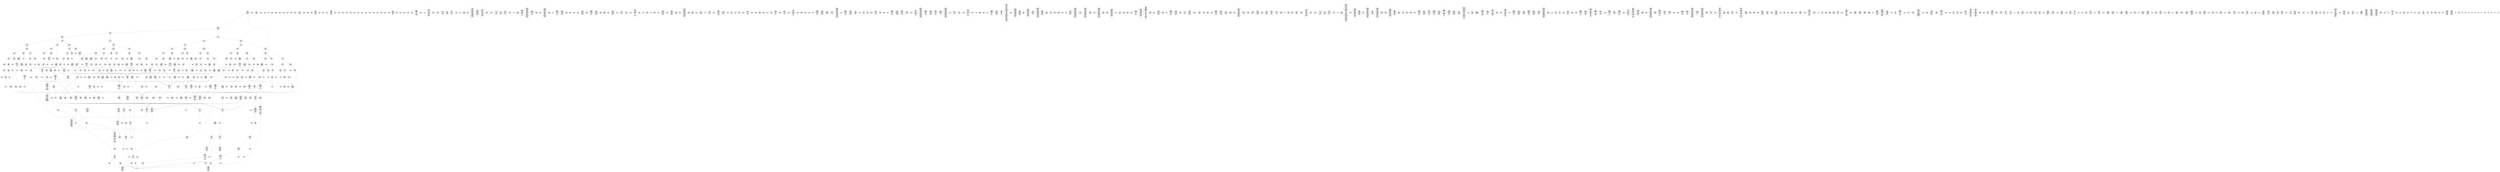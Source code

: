 /* Generated by GvGen v.1.0 (https://www.github.com/stricaud/gvgen) */

digraph G {
compound=true;
   node1 [label="[anywhere]"];
   node2 [label="# 0x0
PUSHX Data
PUSHX Data
MSTORE
PUSHX LogicData
CALLDATASIZE
LT
PUSHX Data
JUMPI
"];
   node3 [label="# 0xd
PUSHX Data
CALLDATALOAD
PUSHX BitData
SHR
PUSHX LogicData
GT
PUSHX Data
JUMPI
"];
   node4 [label="# 0x1e
PUSHX LogicData
GT
PUSHX Data
JUMPI
"];
   node5 [label="# 0x29
PUSHX LogicData
GT
PUSHX Data
JUMPI
"];
   node6 [label="# 0x34
PUSHX LogicData
GT
PUSHX Data
JUMPI
"];
   node7 [label="# 0x3f
PUSHX LogicData
EQ
PUSHX Data
JUMPI
"];
   node8 [label="# 0x4a
PUSHX LogicData
EQ
PUSHX Data
JUMPI
"];
   node9 [label="# 0x55
PUSHX LogicData
EQ
PUSHX Data
JUMPI
"];
   node10 [label="# 0x60
PUSHX LogicData
EQ
PUSHX Data
JUMPI
"];
   node11 [label="# 0x6b
PUSHX LogicData
EQ
PUSHX Data
JUMPI
"];
   node12 [label="# 0x76
PUSHX Data
REVERT
"];
   node13 [label="# 0x7a
JUMPDEST
PUSHX LogicData
EQ
PUSHX Data
JUMPI
"];
   node14 [label="# 0x86
PUSHX LogicData
EQ
PUSHX Data
JUMPI
"];
   node15 [label="# 0x91
PUSHX LogicData
EQ
PUSHX Data
JUMPI
"];
   node16 [label="# 0x9c
PUSHX LogicData
EQ
PUSHX Data
JUMPI
"];
   node17 [label="# 0xa7
PUSHX Data
REVERT
"];
   node18 [label="# 0xab
JUMPDEST
PUSHX LogicData
GT
PUSHX Data
JUMPI
"];
   node19 [label="# 0xb7
PUSHX LogicData
EQ
PUSHX Data
JUMPI
"];
   node20 [label="# 0xc2
PUSHX LogicData
EQ
PUSHX Data
JUMPI
"];
   node21 [label="# 0xcd
PUSHX LogicData
EQ
PUSHX Data
JUMPI
"];
   node22 [label="# 0xd8
PUSHX LogicData
EQ
PUSHX Data
JUMPI
"];
   node23 [label="# 0xe3
PUSHX Data
REVERT
"];
   node24 [label="# 0xe7
JUMPDEST
PUSHX LogicData
EQ
PUSHX Data
JUMPI
"];
   node25 [label="# 0xf3
PUSHX LogicData
EQ
PUSHX Data
JUMPI
"];
   node26 [label="# 0xfe
PUSHX LogicData
EQ
PUSHX Data
JUMPI
"];
   node27 [label="# 0x109
PUSHX LogicData
EQ
PUSHX Data
JUMPI
"];
   node28 [label="# 0x114
PUSHX Data
REVERT
"];
   node29 [label="# 0x118
JUMPDEST
PUSHX LogicData
GT
PUSHX Data
JUMPI
"];
   node30 [label="# 0x124
PUSHX LogicData
GT
PUSHX Data
JUMPI
"];
   node31 [label="# 0x12f
PUSHX LogicData
EQ
PUSHX Data
JUMPI
"];
   node32 [label="# 0x13a
PUSHX LogicData
EQ
PUSHX Data
JUMPI
"];
   node33 [label="# 0x145
PUSHX LogicData
EQ
PUSHX Data
JUMPI
"];
   node34 [label="# 0x150
PUSHX LogicData
EQ
PUSHX Data
JUMPI
"];
   node35 [label="# 0x15b
PUSHX LogicData
EQ
PUSHX Data
JUMPI
"];
   node36 [label="# 0x166
PUSHX Data
REVERT
"];
   node37 [label="# 0x16a
JUMPDEST
PUSHX LogicData
EQ
PUSHX Data
JUMPI
"];
   node38 [label="# 0x176
PUSHX LogicData
EQ
PUSHX Data
JUMPI
"];
   node39 [label="# 0x181
PUSHX LogicData
EQ
PUSHX Data
JUMPI
"];
   node40 [label="# 0x18c
PUSHX LogicData
EQ
PUSHX Data
JUMPI
"];
   node41 [label="# 0x197
PUSHX Data
REVERT
"];
   node42 [label="# 0x19b
JUMPDEST
PUSHX LogicData
GT
PUSHX Data
JUMPI
"];
   node43 [label="# 0x1a7
PUSHX LogicData
EQ
PUSHX Data
JUMPI
"];
   node44 [label="# 0x1b2
PUSHX LogicData
EQ
PUSHX Data
JUMPI
"];
   node45 [label="# 0x1bd
PUSHX LogicData
EQ
PUSHX Data
JUMPI
"];
   node46 [label="# 0x1c8
PUSHX LogicData
EQ
PUSHX Data
JUMPI
"];
   node47 [label="# 0x1d3
PUSHX Data
REVERT
"];
   node48 [label="# 0x1d7
JUMPDEST
PUSHX LogicData
EQ
PUSHX Data
JUMPI
"];
   node49 [label="# 0x1e3
PUSHX LogicData
EQ
PUSHX Data
JUMPI
"];
   node50 [label="# 0x1ee
PUSHX LogicData
EQ
PUSHX Data
JUMPI
"];
   node51 [label="# 0x1f9
PUSHX LogicData
EQ
PUSHX Data
JUMPI
"];
   node52 [label="# 0x204
PUSHX Data
REVERT
"];
   node53 [label="# 0x208
JUMPDEST
PUSHX LogicData
GT
PUSHX Data
JUMPI
"];
   node54 [label="# 0x214
PUSHX LogicData
GT
PUSHX Data
JUMPI
"];
   node55 [label="# 0x21f
PUSHX LogicData
GT
PUSHX Data
JUMPI
"];
   node56 [label="# 0x22a
PUSHX LogicData
EQ
PUSHX Data
JUMPI
"];
   node57 [label="# 0x235
PUSHX LogicData
EQ
PUSHX Data
JUMPI
"];
   node58 [label="# 0x240
PUSHX LogicData
EQ
PUSHX Data
JUMPI
"];
   node59 [label="# 0x24b
PUSHX LogicData
EQ
PUSHX Data
JUMPI
"];
   node60 [label="# 0x256
PUSHX LogicData
EQ
PUSHX Data
JUMPI
"];
   node61 [label="# 0x261
PUSHX Data
REVERT
"];
   node62 [label="# 0x265
JUMPDEST
PUSHX LogicData
EQ
PUSHX Data
JUMPI
"];
   node63 [label="# 0x271
PUSHX LogicData
EQ
PUSHX Data
JUMPI
"];
   node64 [label="# 0x27c
PUSHX LogicData
EQ
PUSHX Data
JUMPI
"];
   node65 [label="# 0x287
PUSHX LogicData
EQ
PUSHX Data
JUMPI
"];
   node66 [label="# 0x292
PUSHX Data
REVERT
"];
   node67 [label="# 0x296
JUMPDEST
PUSHX LogicData
GT
PUSHX Data
JUMPI
"];
   node68 [label="# 0x2a2
PUSHX LogicData
EQ
PUSHX Data
JUMPI
"];
   node69 [label="# 0x2ad
PUSHX LogicData
EQ
PUSHX Data
JUMPI
"];
   node70 [label="# 0x2b8
PUSHX LogicData
EQ
PUSHX Data
JUMPI
"];
   node71 [label="# 0x2c3
PUSHX LogicData
EQ
PUSHX Data
JUMPI
"];
   node72 [label="# 0x2ce
PUSHX Data
REVERT
"];
   node73 [label="# 0x2d2
JUMPDEST
PUSHX LogicData
EQ
PUSHX Data
JUMPI
"];
   node74 [label="# 0x2de
PUSHX LogicData
EQ
PUSHX Data
JUMPI
"];
   node75 [label="# 0x2e9
PUSHX LogicData
EQ
PUSHX Data
JUMPI
"];
   node76 [label="# 0x2f4
PUSHX LogicData
EQ
PUSHX Data
JUMPI
"];
   node77 [label="# 0x2ff
PUSHX Data
REVERT
"];
   node78 [label="# 0x303
JUMPDEST
PUSHX LogicData
GT
PUSHX Data
JUMPI
"];
   node79 [label="# 0x30f
PUSHX LogicData
GT
PUSHX Data
JUMPI
"];
   node80 [label="# 0x31a
PUSHX LogicData
EQ
PUSHX Data
JUMPI
"];
   node81 [label="# 0x325
PUSHX LogicData
EQ
PUSHX Data
JUMPI
"];
   node82 [label="# 0x330
PUSHX LogicData
EQ
PUSHX Data
JUMPI
"];
   node83 [label="# 0x33b
PUSHX LogicData
EQ
PUSHX Data
JUMPI
"];
   node84 [label="# 0x346
PUSHX Data
REVERT
"];
   node85 [label="# 0x34a
JUMPDEST
PUSHX LogicData
EQ
PUSHX Data
JUMPI
"];
   node86 [label="# 0x356
PUSHX LogicData
EQ
PUSHX Data
JUMPI
"];
   node87 [label="# 0x361
PUSHX LogicData
EQ
PUSHX Data
JUMPI
"];
   node88 [label="# 0x36c
PUSHX LogicData
EQ
PUSHX Data
JUMPI
"];
   node89 [label="# 0x377
PUSHX Data
REVERT
"];
   node90 [label="# 0x37b
JUMPDEST
PUSHX LogicData
GT
PUSHX Data
JUMPI
"];
   node91 [label="# 0x387
PUSHX LogicData
EQ
PUSHX Data
JUMPI
"];
   node92 [label="# 0x392
PUSHX LogicData
EQ
PUSHX Data
JUMPI
"];
   node93 [label="# 0x39d
PUSHX LogicData
EQ
PUSHX Data
JUMPI
"];
   node94 [label="# 0x3a8
PUSHX LogicData
EQ
PUSHX Data
JUMPI
"];
   node95 [label="# 0x3b3
PUSHX Data
REVERT
"];
   node96 [label="# 0x3b7
JUMPDEST
PUSHX LogicData
EQ
PUSHX Data
JUMPI
"];
   node97 [label="# 0x3c3
PUSHX LogicData
EQ
PUSHX Data
JUMPI
"];
   node98 [label="# 0x3ce
PUSHX LogicData
EQ
PUSHX Data
JUMPI
"];
   node99 [label="# 0x3d9
PUSHX LogicData
EQ
PUSHX Data
JUMPI
"];
   node100 [label="# 0x3e4
JUMPDEST
PUSHX Data
REVERT
"];
   node101 [label="# 0x3e9
JUMPDEST
CALLVALUE
ISZERO
PUSHX Data
JUMPI
"];
   node102 [label="# 0x3f1
PUSHX Data
REVERT
"];
   node103 [label="# 0x3f5
JUMPDEST
PUSHX Data
PUSHX Data
CALLDATASIZE
PUSHX Data
PUSHX Data
JUMP
"];
   node104 [label="# 0x404
JUMPDEST
PUSHX Data
JUMP
"];
   node105 [label="# 0x409
JUMPDEST
PUSHX MemData
MLOAD
ISZERO
ISZERO
MSTORE
PUSHX ArithData
ADD
"];
   node106 [label="# 0x415
JUMPDEST
PUSHX MemData
MLOAD
SUB
RETURN
"];
   node107 [label="# 0x41e
JUMPDEST
CALLVALUE
ISZERO
PUSHX Data
JUMPI
"];
   node108 [label="# 0x426
PUSHX Data
REVERT
"];
   node109 [label="# 0x42a
JUMPDEST
PUSHX Data
PUSHX Data
JUMP
"];
   node110 [label="# 0x433
JUMPDEST
PUSHX MemData
MLOAD
PUSHX Data
PUSHX Data
JUMP
"];
   node111 [label="# 0x440
JUMPDEST
CALLVALUE
ISZERO
PUSHX Data
JUMPI
"];
   node112 [label="# 0x448
PUSHX Data
REVERT
"];
   node113 [label="# 0x44c
JUMPDEST
PUSHX Data
PUSHX Data
CALLDATASIZE
PUSHX Data
PUSHX Data
JUMP
"];
   node114 [label="# 0x45b
JUMPDEST
PUSHX Data
JUMP
"];
   node115 [label="# 0x460
JUMPDEST
PUSHX MemData
MLOAD
PUSHX ArithData
PUSHX BitData
PUSHX BitData
SHL
SUB
AND
MSTORE
PUSHX ArithData
ADD
PUSHX Data
JUMP
"];
   node116 [label="# 0x478
JUMPDEST
CALLVALUE
ISZERO
PUSHX Data
JUMPI
"];
   node117 [label="# 0x480
PUSHX Data
REVERT
"];
   node118 [label="# 0x484
JUMPDEST
PUSHX Data
PUSHX Data
JUMP
"];
   node119 [label="# 0x48d
JUMPDEST
CALLVALUE
ISZERO
PUSHX Data
JUMPI
"];
   node120 [label="# 0x495
PUSHX Data
REVERT
"];
   node121 [label="# 0x499
JUMPDEST
PUSHX Data
PUSHX Data
CALLDATASIZE
PUSHX Data
PUSHX Data
JUMP
"];
   node122 [label="# 0x4a8
JUMPDEST
PUSHX Data
JUMP
"];
   node123 [label="# 0x4ad
JUMPDEST
STOP
"];
   node124 [label="# 0x4af
JUMPDEST
CALLVALUE
ISZERO
PUSHX Data
JUMPI
"];
   node125 [label="# 0x4b7
PUSHX Data
REVERT
"];
   node126 [label="# 0x4bb
JUMPDEST
PUSHX Data
PUSHX Data
JUMP
"];
   node127 [label="# 0x4c4
JUMPDEST
PUSHX MemData
MLOAD
MSTORE
PUSHX ArithData
ADD
PUSHX Data
JUMP
"];
   node128 [label="# 0x4d2
JUMPDEST
CALLVALUE
ISZERO
PUSHX Data
JUMPI
"];
   node129 [label="# 0x4da
PUSHX Data
REVERT
"];
   node130 [label="# 0x4de
JUMPDEST
PUSHX Data
PUSHX Data
JUMP
"];
   node131 [label="# 0x4ed
JUMPDEST
CALLVALUE
ISZERO
PUSHX Data
JUMPI
"];
   node132 [label="# 0x4f5
PUSHX Data
REVERT
"];
   node133 [label="# 0x4f9
JUMPDEST
PUSHX StorData
SLOAD
PUSHX Data
JUMP
"];
   node134 [label="# 0x502
JUMPDEST
CALLVALUE
ISZERO
PUSHX Data
JUMPI
"];
   node135 [label="# 0x50a
PUSHX Data
REVERT
"];
   node136 [label="# 0x50e
JUMPDEST
PUSHX Data
PUSHX Data
CALLDATASIZE
PUSHX Data
PUSHX Data
JUMP
"];
   node137 [label="# 0x51d
JUMPDEST
PUSHX Data
JUMP
"];
   node138 [label="# 0x522
JUMPDEST
CALLVALUE
ISZERO
PUSHX Data
JUMPI
"];
   node139 [label="# 0x52a
PUSHX Data
REVERT
"];
   node140 [label="# 0x52e
JUMPDEST
PUSHX Data
PUSHX Data
CALLDATASIZE
PUSHX Data
PUSHX Data
JUMP
"];
   node141 [label="# 0x53d
JUMPDEST
PUSHX Data
JUMP
"];
   node142 [label="# 0x542
JUMPDEST
CALLVALUE
ISZERO
PUSHX Data
JUMPI
"];
   node143 [label="# 0x54a
PUSHX Data
REVERT
"];
   node144 [label="# 0x54e
JUMPDEST
PUSHX Data
PUSHX Data
CALLDATASIZE
PUSHX Data
PUSHX Data
JUMP
"];
   node145 [label="# 0x55d
JUMPDEST
PUSHX Data
JUMP
"];
   node146 [label="# 0x562
JUMPDEST
CALLVALUE
ISZERO
PUSHX Data
JUMPI
"];
   node147 [label="# 0x56a
PUSHX Data
REVERT
"];
   node148 [label="# 0x56e
JUMPDEST
PUSHX StorData
SLOAD
PUSHX Data
PUSHX Data
DIV
PUSHX BitData
AND
JUMP
"];
   node149 [label="# 0x583
JUMPDEST
CALLVALUE
ISZERO
PUSHX Data
JUMPI
"];
   node150 [label="# 0x58b
PUSHX Data
REVERT
"];
   node151 [label="# 0x58f
JUMPDEST
PUSHX Data
PUSHX Data
CALLDATASIZE
PUSHX Data
PUSHX Data
JUMP
"];
   node152 [label="# 0x59e
JUMPDEST
PUSHX Data
JUMP
"];
   node153 [label="# 0x5a3
JUMPDEST
CALLVALUE
ISZERO
PUSHX Data
JUMPI
"];
   node154 [label="# 0x5ab
PUSHX Data
REVERT
"];
   node155 [label="# 0x5af
JUMPDEST
PUSHX StorData
SLOAD
PUSHX Data
PUSHX Data
DIV
PUSHX BitData
AND
JUMP
"];
   node156 [label="# 0x5c2
JUMPDEST
CALLVALUE
ISZERO
PUSHX Data
JUMPI
"];
   node157 [label="# 0x5ca
PUSHX Data
REVERT
"];
   node158 [label="# 0x5ce
JUMPDEST
PUSHX Data
PUSHX Data
JUMP
"];
   node159 [label="# 0x5d7
JUMPDEST
CALLVALUE
ISZERO
PUSHX Data
JUMPI
"];
   node160 [label="# 0x5df
PUSHX Data
REVERT
"];
   node161 [label="# 0x5e3
JUMPDEST
PUSHX Data
PUSHX Data
JUMP
"];
   node162 [label="# 0x5ec
JUMPDEST
CALLVALUE
ISZERO
PUSHX Data
JUMPI
"];
   node163 [label="# 0x5f4
PUSHX Data
REVERT
"];
   node164 [label="# 0x5f8
JUMPDEST
PUSHX Data
PUSHX Data
CALLDATASIZE
PUSHX Data
PUSHX Data
JUMP
"];
   node165 [label="# 0x607
JUMPDEST
PUSHX Data
JUMP
"];
   node166 [label="# 0x60c
JUMPDEST
CALLVALUE
ISZERO
PUSHX Data
JUMPI
"];
   node167 [label="# 0x614
PUSHX Data
REVERT
"];
   node168 [label="# 0x618
JUMPDEST
PUSHX Data
PUSHX Data
CALLDATASIZE
PUSHX Data
PUSHX Data
JUMP
"];
   node169 [label="# 0x627
JUMPDEST
PUSHX Data
JUMP
"];
   node170 [label="# 0x62c
JUMPDEST
CALLVALUE
ISZERO
PUSHX Data
JUMPI
"];
   node171 [label="# 0x634
PUSHX Data
REVERT
"];
   node172 [label="# 0x638
JUMPDEST
PUSHX Data
PUSHX Data
CALLDATASIZE
PUSHX Data
PUSHX Data
JUMP
"];
   node173 [label="# 0x647
JUMPDEST
PUSHX Data
JUMP
"];
   node174 [label="# 0x64c
JUMPDEST
PUSHX MemData
MLOAD
PUSHX Data
PUSHX Data
JUMP
"];
   node175 [label="# 0x659
JUMPDEST
CALLVALUE
ISZERO
PUSHX Data
JUMPI
"];
   node176 [label="# 0x661
PUSHX Data
REVERT
"];
   node177 [label="# 0x665
JUMPDEST
PUSHX Data
PUSHX Data
JUMP
"];
   node178 [label="# 0x66e
JUMPDEST
CALLVALUE
ISZERO
PUSHX Data
JUMPI
"];
   node179 [label="# 0x676
PUSHX Data
REVERT
"];
   node180 [label="# 0x67a
JUMPDEST
PUSHX Data
PUSHX Data
CALLDATASIZE
PUSHX Data
PUSHX Data
JUMP
"];
   node181 [label="# 0x689
JUMPDEST
PUSHX Data
JUMP
"];
   node182 [label="# 0x68e
JUMPDEST
CALLVALUE
ISZERO
PUSHX Data
JUMPI
"];
   node183 [label="# 0x696
PUSHX Data
REVERT
"];
   node184 [label="# 0x69a
JUMPDEST
PUSHX Data
PUSHX Data
CALLDATASIZE
PUSHX Data
PUSHX Data
JUMP
"];
   node185 [label="# 0x6a9
JUMPDEST
PUSHX Data
JUMP
"];
   node186 [label="# 0x6ae
JUMPDEST
CALLVALUE
ISZERO
PUSHX Data
JUMPI
"];
   node187 [label="# 0x6b6
PUSHX Data
REVERT
"];
   node188 [label="# 0x6ba
JUMPDEST
PUSHX Data
PUSHX Data
CALLDATASIZE
PUSHX Data
PUSHX Data
JUMP
"];
   node189 [label="# 0x6c9
JUMPDEST
PUSHX Data
JUMP
"];
   node190 [label="# 0x6ce
JUMPDEST
CALLVALUE
ISZERO
PUSHX Data
JUMPI
"];
   node191 [label="# 0x6d6
PUSHX Data
REVERT
"];
   node192 [label="# 0x6da
JUMPDEST
PUSHX Data
PUSHX Data
CALLDATASIZE
PUSHX Data
PUSHX Data
JUMP
"];
   node193 [label="# 0x6e9
JUMPDEST
PUSHX Data
PUSHX Data
MSTORE
PUSHX Data
MSTORE
PUSHX Data
SHA3
SLOAD
JUMP
"];
   node194 [label="# 0x6fb
JUMPDEST
CALLVALUE
ISZERO
PUSHX Data
JUMPI
"];
   node195 [label="# 0x703
PUSHX Data
REVERT
"];
   node196 [label="# 0x707
JUMPDEST
PUSHX StorData
SLOAD
PUSHX Data
PUSHX BitData
AND
JUMP
"];
   node197 [label="# 0x715
JUMPDEST
CALLVALUE
ISZERO
PUSHX Data
JUMPI
"];
   node198 [label="# 0x71d
PUSHX Data
REVERT
"];
   node199 [label="# 0x721
JUMPDEST
PUSHX Data
PUSHX Data
CALLDATASIZE
PUSHX Data
PUSHX Data
JUMP
"];
   node200 [label="# 0x730
JUMPDEST
PUSHX Data
JUMP
"];
   node201 [label="# 0x735
JUMPDEST
CALLVALUE
ISZERO
PUSHX Data
JUMPI
"];
   node202 [label="# 0x73d
PUSHX Data
REVERT
"];
   node203 [label="# 0x741
JUMPDEST
PUSHX Data
PUSHX Data
CALLDATASIZE
PUSHX Data
PUSHX Data
JUMP
"];
   node204 [label="# 0x750
JUMPDEST
PUSHX Data
JUMP
"];
   node205 [label="# 0x755
JUMPDEST
CALLVALUE
ISZERO
PUSHX Data
JUMPI
"];
   node206 [label="# 0x75d
PUSHX Data
REVERT
"];
   node207 [label="# 0x761
JUMPDEST
PUSHX Data
PUSHX Data
CALLDATASIZE
PUSHX Data
PUSHX Data
JUMP
"];
   node208 [label="# 0x770
JUMPDEST
PUSHX Data
JUMP
"];
   node209 [label="# 0x775
JUMPDEST
CALLVALUE
ISZERO
PUSHX Data
JUMPI
"];
   node210 [label="# 0x77d
PUSHX Data
REVERT
"];
   node211 [label="# 0x781
JUMPDEST
PUSHX Data
PUSHX Data
CALLDATASIZE
PUSHX Data
PUSHX Data
JUMP
"];
   node212 [label="# 0x790
JUMPDEST
PUSHX Data
PUSHX Data
MSTORE
PUSHX Data
MSTORE
PUSHX Data
SHA3
SLOAD
PUSHX BitData
AND
JUMP
"];
   node213 [label="# 0x7a5
JUMPDEST
CALLVALUE
ISZERO
PUSHX Data
JUMPI
"];
   node214 [label="# 0x7ad
PUSHX Data
REVERT
"];
   node215 [label="# 0x7b1
JUMPDEST
PUSHX Data
PUSHX Data
CALLDATASIZE
PUSHX Data
PUSHX Data
JUMP
"];
   node216 [label="# 0x7c0
JUMPDEST
PUSHX Data
JUMP
"];
   node217 [label="# 0x7c5
JUMPDEST
CALLVALUE
ISZERO
PUSHX Data
JUMPI
"];
   node218 [label="# 0x7cd
PUSHX Data
REVERT
"];
   node219 [label="# 0x7d1
JUMPDEST
PUSHX Data
PUSHX Data
JUMP
"];
   node220 [label="# 0x7da
JUMPDEST
CALLVALUE
ISZERO
PUSHX Data
JUMPI
"];
   node221 [label="# 0x7e2
PUSHX Data
REVERT
"];
   node222 [label="# 0x7e6
JUMPDEST
PUSHX Data
PUSHX Data
JUMP
"];
   node223 [label="# 0x7ef
JUMPDEST
CALLVALUE
ISZERO
PUSHX Data
JUMPI
"];
   node224 [label="# 0x7f7
PUSHX Data
REVERT
"];
   node225 [label="# 0x7fb
JUMPDEST
PUSHX Data
PUSHX Data
CALLDATASIZE
PUSHX Data
PUSHX Data
JUMP
"];
   node226 [label="# 0x80a
JUMPDEST
PUSHX Data
JUMP
"];
   node227 [label="# 0x80f
JUMPDEST
CALLVALUE
ISZERO
PUSHX Data
JUMPI
"];
   node228 [label="# 0x817
PUSHX Data
REVERT
"];
   node229 [label="# 0x81b
JUMPDEST
PUSHX Data
PUSHX Data
CALLDATASIZE
PUSHX Data
PUSHX Data
JUMP
"];
   node230 [label="# 0x82a
JUMPDEST
PUSHX Data
JUMP
"];
   node231 [label="# 0x82f
JUMPDEST
CALLVALUE
ISZERO
PUSHX Data
JUMPI
"];
   node232 [label="# 0x837
PUSHX Data
REVERT
"];
   node233 [label="# 0x83b
JUMPDEST
PUSHX Data
PUSHX Data
JUMP
"];
   node234 [label="# 0x844
JUMPDEST
CALLVALUE
ISZERO
PUSHX Data
JUMPI
"];
   node235 [label="# 0x84c
PUSHX Data
REVERT
"];
   node236 [label="# 0x850
JUMPDEST
PUSHX Data
PUSHX StorData
SLOAD
JUMP
"];
   node237 [label="# 0x85a
JUMPDEST
CALLVALUE
ISZERO
PUSHX Data
JUMPI
"];
   node238 [label="# 0x862
PUSHX Data
REVERT
"];
   node239 [label="# 0x866
JUMPDEST
PUSHX StorData
SLOAD
PUSHX ArithData
PUSHX BitData
PUSHX BitData
SHL
SUB
AND
PUSHX Data
JUMP
"];
   node240 [label="# 0x878
JUMPDEST
CALLVALUE
ISZERO
PUSHX Data
JUMPI
"];
   node241 [label="# 0x880
PUSHX Data
REVERT
"];
   node242 [label="# 0x884
JUMPDEST
PUSHX Data
PUSHX Data
JUMP
"];
   node243 [label="# 0x88d
JUMPDEST
CALLVALUE
ISZERO
PUSHX Data
JUMPI
"];
   node244 [label="# 0x895
PUSHX Data
REVERT
"];
   node245 [label="# 0x899
JUMPDEST
PUSHX Data
PUSHX Data
CALLDATASIZE
PUSHX Data
PUSHX Data
JUMP
"];
   node246 [label="# 0x8a8
JUMPDEST
PUSHX Data
JUMP
"];
   node247 [label="# 0x8ad
JUMPDEST
CALLVALUE
ISZERO
PUSHX Data
JUMPI
"];
   node248 [label="# 0x8b5
PUSHX Data
REVERT
"];
   node249 [label="# 0x8b9
JUMPDEST
PUSHX Data
PUSHX Data
JUMP
"];
   node250 [label="# 0x8c2
JUMPDEST
PUSHX Data
PUSHX Data
CALLDATASIZE
PUSHX Data
PUSHX Data
JUMP
"];
   node251 [label="# 0x8d0
JUMPDEST
PUSHX Data
JUMP
"];
   node252 [label="# 0x8d5
JUMPDEST
CALLVALUE
ISZERO
PUSHX Data
JUMPI
"];
   node253 [label="# 0x8dd
PUSHX Data
REVERT
"];
   node254 [label="# 0x8e1
JUMPDEST
PUSHX Data
PUSHX Data
JUMP
"];
   node255 [label="# 0x8ea
JUMPDEST
PUSHX Data
PUSHX Data
CALLDATASIZE
PUSHX Data
PUSHX Data
JUMP
"];
   node256 [label="# 0x8f8
JUMPDEST
PUSHX Data
JUMP
"];
   node257 [label="# 0x8fd
JUMPDEST
CALLVALUE
ISZERO
PUSHX Data
JUMPI
"];
   node258 [label="# 0x905
PUSHX Data
REVERT
"];
   node259 [label="# 0x909
JUMPDEST
PUSHX Data
PUSHX Data
CALLDATASIZE
PUSHX Data
PUSHX Data
JUMP
"];
   node260 [label="# 0x918
JUMPDEST
PUSHX Data
JUMP
"];
   node261 [label="# 0x91d
JUMPDEST
CALLVALUE
ISZERO
PUSHX Data
JUMPI
"];
   node262 [label="# 0x925
PUSHX Data
REVERT
"];
   node263 [label="# 0x929
JUMPDEST
PUSHX Data
PUSHX StorData
SLOAD
JUMP
"];
   node264 [label="# 0x933
JUMPDEST
CALLVALUE
ISZERO
PUSHX Data
JUMPI
"];
   node265 [label="# 0x93b
PUSHX Data
REVERT
"];
   node266 [label="# 0x93f
JUMPDEST
PUSHX Data
PUSHX Data
CALLDATASIZE
PUSHX Data
PUSHX Data
JUMP
"];
   node267 [label="# 0x94e
JUMPDEST
PUSHX Data
JUMP
"];
   node268 [label="# 0x953
JUMPDEST
CALLVALUE
ISZERO
PUSHX Data
JUMPI
"];
   node269 [label="# 0x95b
PUSHX Data
REVERT
"];
   node270 [label="# 0x95f
JUMPDEST
PUSHX StorData
SLOAD
PUSHX Data
PUSHX ArithData
PUSHX BitData
PUSHX BitData
SHL
SUB
AND
JUMP
"];
   node271 [label="# 0x973
JUMPDEST
CALLVALUE
ISZERO
PUSHX Data
JUMPI
"];
   node272 [label="# 0x97b
PUSHX Data
REVERT
"];
   node273 [label="# 0x97f
JUMPDEST
PUSHX Data
PUSHX Data
CALLDATASIZE
PUSHX Data
PUSHX Data
JUMP
"];
   node274 [label="# 0x98e
JUMPDEST
PUSHX Data
JUMP
"];
   node275 [label="# 0x993
JUMPDEST
CALLVALUE
ISZERO
PUSHX Data
JUMPI
"];
   node276 [label="# 0x99b
PUSHX Data
REVERT
"];
   node277 [label="# 0x99f
JUMPDEST
PUSHX Data
PUSHX Data
JUMP
"];
   node278 [label="# 0x9a8
JUMPDEST
CALLVALUE
ISZERO
PUSHX Data
JUMPI
"];
   node279 [label="# 0x9b0
PUSHX Data
REVERT
"];
   node280 [label="# 0x9b4
JUMPDEST
PUSHX Data
PUSHX Data
JUMP
"];
   node281 [label="# 0x9bd
JUMPDEST
CALLVALUE
ISZERO
PUSHX Data
JUMPI
"];
   node282 [label="# 0x9c5
PUSHX Data
REVERT
"];
   node283 [label="# 0x9c9
JUMPDEST
PUSHX Data
PUSHX Data
CALLDATASIZE
PUSHX Data
PUSHX Data
JUMP
"];
   node284 [label="# 0x9d8
JUMPDEST
PUSHX Data
JUMP
"];
   node285 [label="# 0x9dd
JUMPDEST
CALLVALUE
ISZERO
PUSHX Data
JUMPI
"];
   node286 [label="# 0x9e5
PUSHX Data
REVERT
"];
   node287 [label="# 0x9e9
JUMPDEST
PUSHX Data
PUSHX Data
CALLDATASIZE
PUSHX Data
PUSHX Data
JUMP
"];
   node288 [label="# 0x9f8
JUMPDEST
PUSHX Data
JUMP
"];
   node289 [label="# 0x9fd
JUMPDEST
PUSHX Data
PUSHX Data
CALLDATASIZE
PUSHX Data
PUSHX Data
JUMP
"];
   node290 [label="# 0xa0b
JUMPDEST
PUSHX Data
JUMP
"];
   node291 [label="# 0xa10
JUMPDEST
CALLVALUE
ISZERO
PUSHX Data
JUMPI
"];
   node292 [label="# 0xa18
PUSHX Data
REVERT
"];
   node293 [label="# 0xa1c
JUMPDEST
PUSHX Data
PUSHX Data
CALLDATASIZE
PUSHX Data
PUSHX Data
JUMP
"];
   node294 [label="# 0xa2b
JUMPDEST
PUSHX Data
JUMP
"];
   node295 [label="# 0xa30
JUMPDEST
CALLVALUE
ISZERO
PUSHX Data
JUMPI
"];
   node296 [label="# 0xa38
PUSHX Data
REVERT
"];
   node297 [label="# 0xa3c
JUMPDEST
PUSHX StorData
SLOAD
PUSHX Data
PUSHX ArithData
PUSHX BitData
PUSHX BitData
SHL
SUB
AND
JUMP
"];
   node298 [label="# 0xa50
JUMPDEST
CALLVALUE
ISZERO
PUSHX Data
JUMPI
"];
   node299 [label="# 0xa58
PUSHX Data
REVERT
"];
   node300 [label="# 0xa5c
JUMPDEST
PUSHX Data
PUSHX Data
CALLDATASIZE
PUSHX Data
PUSHX Data
JUMP
"];
   node301 [label="# 0xa6b
JUMPDEST
PUSHX Data
JUMP
"];
   node302 [label="# 0xa70
JUMPDEST
CALLVALUE
ISZERO
PUSHX Data
JUMPI
"];
   node303 [label="# 0xa78
PUSHX Data
REVERT
"];
   node304 [label="# 0xa7c
JUMPDEST
PUSHX Data
PUSHX Data
CALLDATASIZE
PUSHX Data
PUSHX Data
JUMP
"];
   node305 [label="# 0xa8b
JUMPDEST
PUSHX Data
JUMP
"];
   node306 [label="# 0xa90
JUMPDEST
CALLVALUE
ISZERO
PUSHX Data
JUMPI
"];
   node307 [label="# 0xa98
PUSHX Data
REVERT
"];
   node308 [label="# 0xa9c
JUMPDEST
PUSHX Data
PUSHX Data
JUMP
"];
   node309 [label="# 0xaa5
JUMPDEST
CALLVALUE
ISZERO
PUSHX Data
JUMPI
"];
   node310 [label="# 0xaad
PUSHX Data
REVERT
"];
   node311 [label="# 0xab1
JUMPDEST
PUSHX Data
PUSHX Data
CALLDATASIZE
PUSHX Data
PUSHX Data
JUMP
"];
   node312 [label="# 0xac0
JUMPDEST
PUSHX Data
PUSHX Data
MSTORE
PUSHX Data
MSTORE
PUSHX Data
SHA3
SLOAD
JUMP
"];
   node313 [label="# 0xad2
JUMPDEST
CALLVALUE
ISZERO
PUSHX Data
JUMPI
"];
   node314 [label="# 0xada
PUSHX Data
REVERT
"];
   node315 [label="# 0xade
JUMPDEST
PUSHX Data
PUSHX Data
CALLDATASIZE
PUSHX Data
PUSHX Data
JUMP
"];
   node316 [label="# 0xaed
JUMPDEST
PUSHX Data
JUMP
"];
   node317 [label="# 0xaf2
JUMPDEST
CALLVALUE
ISZERO
PUSHX Data
JUMPI
"];
   node318 [label="# 0xafa
PUSHX Data
REVERT
"];
   node319 [label="# 0xafe
JUMPDEST
PUSHX Data
PUSHX Data
CALLDATASIZE
PUSHX Data
PUSHX Data
JUMP
"];
   node320 [label="# 0xb0d
JUMPDEST
PUSHX Data
JUMP
"];
   node321 [label="# 0xb12
JUMPDEST
CALLVALUE
ISZERO
PUSHX Data
JUMPI
"];
   node322 [label="# 0xb1a
PUSHX Data
REVERT
"];
   node323 [label="# 0xb1e
JUMPDEST
PUSHX Data
PUSHX Data
CALLDATASIZE
PUSHX Data
PUSHX Data
JUMP
"];
   node324 [label="# 0xb2d
JUMPDEST
PUSHX Data
JUMP
"];
   node325 [label="# 0xb32
JUMPDEST
CALLVALUE
ISZERO
PUSHX Data
JUMPI
"];
   node326 [label="# 0xb3a
PUSHX Data
REVERT
"];
   node327 [label="# 0xb3e
JUMPDEST
PUSHX Data
PUSHX Data
CALLDATASIZE
PUSHX Data
PUSHX Data
JUMP
"];
   node328 [label="# 0xb4d
JUMPDEST
PUSHX Data
JUMP
"];
   node329 [label="# 0xb52
JUMPDEST
CALLVALUE
ISZERO
PUSHX Data
JUMPI
"];
   node330 [label="# 0xb5a
PUSHX Data
REVERT
"];
   node331 [label="# 0xb5e
JUMPDEST
PUSHX Data
PUSHX Data
CALLDATASIZE
PUSHX Data
PUSHX Data
JUMP
"];
   node332 [label="# 0xb6d
JUMPDEST
PUSHX Data
JUMP
"];
   node333 [label="# 0xb72
JUMPDEST
CALLVALUE
ISZERO
PUSHX Data
JUMPI
"];
   node334 [label="# 0xb7a
PUSHX Data
REVERT
"];
   node335 [label="# 0xb7e
JUMPDEST
PUSHX StorData
SLOAD
PUSHX Data
PUSHX Data
DIV
PUSHX BitData
AND
JUMP
"];
   node336 [label="# 0xb92
JUMPDEST
CALLVALUE
ISZERO
PUSHX Data
JUMPI
"];
   node337 [label="# 0xb9a
PUSHX Data
REVERT
"];
   node338 [label="# 0xb9e
JUMPDEST
PUSHX Data
PUSHX Data
JUMP
"];
   node339 [label="# 0xba7
JUMPDEST
CALLVALUE
ISZERO
PUSHX Data
JUMPI
"];
   node340 [label="# 0xbaf
PUSHX Data
REVERT
"];
   node341 [label="# 0xbb3
JUMPDEST
PUSHX Data
PUSHX StorData
SLOAD
JUMP
"];
   node342 [label="# 0xbbd
JUMPDEST
PUSHX Data
PUSHX ArithData
PUSHX BitData
PUSHX BitData
SHL
SUB
NOT
AND
PUSHX BitData
PUSHX BitData
SHL
EQ
PUSHX Data
JUMPI
"];
   node343 [label="# 0xbd9
PUSHX Data
PUSHX Data
JUMP
"];
   node344 [label="# 0xbe2
JUMPDEST
JUMP
"];
   node345 [label="# 0xbe8
JUMPDEST
PUSHX Data
PUSHX StorData
SLOAD
PUSHX Data
PUSHX Data
JUMP
"];
   node346 [label="# 0xbf7
JUMPDEST
PUSHX ArithData
ADD
PUSHX ArithData
DIV
MUL
PUSHX ArithData
ADD
PUSHX MemData
MLOAD
ADD
PUSHX Data
MSTORE
MSTORE
PUSHX ArithData
ADD
SLOAD
PUSHX Data
PUSHX Data
JUMP
"];
   node347 [label="# 0xc23
JUMPDEST
ISZERO
PUSHX Data
JUMPI
"];
   node348 [label="# 0xc2a
PUSHX LogicData
LT
PUSHX Data
JUMPI
"];
   node349 [label="# 0xc32
PUSHX ArithData
SLOAD
DIV
MUL
MSTORE
PUSHX ArithData
ADD
PUSHX Data
JUMP
"];
   node350 [label="# 0xc45
JUMPDEST
ADD
PUSHX Data
MSTORE
PUSHX Data
PUSHX Data
SHA3
"];
   node351 [label="# 0xc53
JUMPDEST
SLOAD
MSTORE
PUSHX ArithData
ADD
PUSHX ArithData
ADD
GT
PUSHX Data
JUMPI
"];
   node352 [label="# 0xc67
SUB
PUSHX BitData
AND
ADD
"];
   node353 [label="# 0xc70
JUMPDEST
JUMP
"];
   node354 [label="# 0xc7a
JUMPDEST
PUSHX Data
PUSHX Data
PUSHX Data
JUMP
"];
   node355 [label="# 0xc85
JUMPDEST
PUSHX Data
JUMPI
"];
   node356 [label="# 0xc8a
PUSHX MemData
MLOAD
PUSHX BitData
PUSHX BitData
SHL
MSTORE
PUSHX Data
PUSHX ArithData
ADD
MSTORE
PUSHX Data
PUSHX ArithData
ADD
MSTORE
PUSHX Data
PUSHX ArithData
ADD
MSTORE
PUSHX BitData
PUSHX BitData
SHL
PUSHX ArithData
ADD
MSTORE
PUSHX ArithData
ADD
"];
   node357 [label="# 0xce2
JUMPDEST
PUSHX MemData
MLOAD
SUB
REVERT
"];
   node358 [label="# 0xceb
JUMPDEST
PUSHX Data
MSTORE
PUSHX Data
PUSHX Data
MSTORE
PUSHX Data
SHA3
SLOAD
PUSHX ArithData
PUSHX BitData
PUSHX BitData
SHL
SUB
AND
JUMP
"];
   node359 [label="# 0xd07
JUMPDEST
PUSHX StorData
SLOAD
PUSHX Data
PUSHX Data
JUMP
"];
   node360 [label="# 0xd14
JUMPDEST
PUSHX ArithData
ADD
PUSHX ArithData
DIV
MUL
PUSHX ArithData
ADD
PUSHX MemData
MLOAD
ADD
PUSHX Data
MSTORE
MSTORE
PUSHX ArithData
ADD
SLOAD
PUSHX Data
PUSHX Data
JUMP
"];
   node361 [label="# 0xd40
JUMPDEST
ISZERO
PUSHX Data
JUMPI
"];
   node362 [label="# 0xd47
PUSHX LogicData
LT
PUSHX Data
JUMPI
"];
   node363 [label="# 0xd4f
PUSHX ArithData
SLOAD
DIV
MUL
MSTORE
PUSHX ArithData
ADD
PUSHX Data
JUMP
"];
   node364 [label="# 0xd62
JUMPDEST
ADD
PUSHX Data
MSTORE
PUSHX Data
PUSHX Data
SHA3
"];
   node365 [label="# 0xd70
JUMPDEST
SLOAD
MSTORE
PUSHX ArithData
ADD
PUSHX ArithData
ADD
GT
PUSHX Data
JUMPI
"];
   node366 [label="# 0xd84
SUB
PUSHX BitData
AND
ADD
"];
   node367 [label="# 0xd8d
JUMPDEST
JUMP
"];
   node368 [label="# 0xd95
JUMPDEST
PUSHX Data
PUSHX Data
PUSHX Data
JUMP
"];
   node369 [label="# 0xda0
JUMPDEST
PUSHX ArithData
PUSHX BitData
PUSHX BitData
SHL
SUB
AND
PUSHX ArithData
PUSHX BitData
PUSHX BitData
SHL
SUB
AND
EQ
ISZERO
PUSHX Data
JUMPI
"];
   node370 [label="# 0xdbd
PUSHX MemData
MLOAD
PUSHX BitData
PUSHX BitData
SHL
MSTORE
PUSHX Data
PUSHX ArithData
ADD
MSTORE
PUSHX Data
PUSHX ArithData
ADD
MSTORE
PUSHX Data
PUSHX ArithData
ADD
MSTORE
PUSHX BitData
PUSHX BitData
SHL
PUSHX ArithData
ADD
MSTORE
PUSHX ArithData
ADD
PUSHX Data
JUMP
"];
   node371 [label="# 0xe0e
JUMPDEST
CALLER
PUSHX ArithData
PUSHX BitData
PUSHX BitData
SHL
SUB
AND
EQ
PUSHX Data
JUMPI
"];
   node372 [label="# 0xe20
PUSHX Data
CALLER
PUSHX Data
JUMP
"];
   node373 [label="# 0xe2a
JUMPDEST
PUSHX Data
JUMPI
"];
   node374 [label="# 0xe2f
PUSHX MemData
MLOAD
PUSHX BitData
PUSHX BitData
SHL
MSTORE
PUSHX Data
PUSHX ArithData
ADD
MSTORE
PUSHX Data
PUSHX ArithData
ADD
MSTORE
PUSHX Data
PUSHX ArithData
ADD
MSTORE
PUSHX Data
PUSHX ArithData
ADD
MSTORE
PUSHX ArithData
ADD
PUSHX Data
JUMP
"];
   node375 [label="# 0xe9c
JUMPDEST
PUSHX Data
PUSHX Data
JUMP
"];
   node376 [label="# 0xea6
JUMPDEST
JUMP
"];
   node377 [label="# 0xeab
JUMPDEST
PUSHX StorData
SLOAD
PUSHX ArithData
PUSHX BitData
PUSHX BitData
SHL
SUB
AND
CALLER
EQ
PUSHX Data
JUMPI
"];
   node378 [label="# 0xebe
PUSHX MemData
MLOAD
PUSHX BitData
PUSHX BitData
SHL
MSTORE
PUSHX ArithData
ADD
PUSHX Data
PUSHX Data
JUMP
"];
   node379 [label="# 0xed5
JUMPDEST
PUSHX Data
SSTORE
JUMP
"];
   node380 [label="# 0xeda
JUMPDEST
PUSHX Data
CALLER
"];
   node381 [label="# 0xedf
JUMPDEST
PUSHX Data
JUMP
"];
   node382 [label="# 0xee5
JUMPDEST
PUSHX Data
JUMPI
"];
   node383 [label="# 0xeea
PUSHX MemData
MLOAD
PUSHX BitData
PUSHX BitData
SHL
MSTORE
PUSHX ArithData
ADD
PUSHX Data
PUSHX Data
JUMP
"];
   node384 [label="# 0xf01
JUMPDEST
PUSHX Data
PUSHX Data
JUMP
"];
   node385 [label="# 0xf0c
JUMPDEST
PUSHX StorData
SLOAD
PUSHX ArithData
PUSHX BitData
PUSHX BitData
SHL
SUB
AND
CALLER
EQ
PUSHX Data
JUMPI
"];
   node386 [label="# 0xf1f
PUSHX MemData
MLOAD
PUSHX BitData
PUSHX BitData
SHL
MSTORE
PUSHX ArithData
ADD
PUSHX Data
PUSHX Data
JUMP
"];
   node387 [label="# 0xf36
JUMPDEST
PUSHX Data
SSTORE
JUMP
"];
   node388 [label="# 0xf3b
JUMPDEST
PUSHX Data
PUSHX Data
PUSHX Data
JUMP
"];
   node389 [label="# 0xf46
JUMPDEST
LT
PUSHX Data
JUMPI
"];
   node390 [label="# 0xf4d
PUSHX MemData
MLOAD
PUSHX BitData
PUSHX BitData
SHL
MSTORE
PUSHX ArithData
ADD
PUSHX Data
PUSHX Data
JUMP
"];
   node391 [label="# 0xf64
JUMPDEST
PUSHX Data
"];
   node392 [label="# 0xf68
JUMPDEST
PUSHX StorData
SLOAD
LT
ISZERO
PUSHX Data
JUMPI
"];
   node393 [label="# 0xf73
PUSHX StorData
SLOAD
LT
PUSHX Data
JUMPI
"];
   node394 [label="# 0xf7e
PUSHX Data
PUSHX Data
JUMP
"];
   node395 [label="# 0xf85
JUMPDEST
PUSHX Data
MSTORE
PUSHX Data
SHA3
ADD
SLOAD
PUSHX ArithData
PUSHX BitData
PUSHX BitData
SHL
SUB
AND
AND
EQ
ISZERO
PUSHX Data
JUMPI
"];
   node396 [label="# 0xfa5
EQ
ISZERO
PUSHX Data
JUMPI
"];
   node397 [label="# 0xfad
PUSHX Data
JUMP
"];
   node398 [label="# 0xfb5
JUMPDEST
PUSHX Data
PUSHX Data
JUMP
"];
   node399 [label="# 0xfbf
JUMPDEST
"];
   node400 [label="# 0xfc3
JUMPDEST
PUSHX Data
PUSHX Data
JUMP
"];
   node401 [label="# 0xfcd
JUMPDEST
PUSHX Data
JUMP
"];
   node402 [label="# 0xfd5
JUMPDEST
PUSHX MemData
MLOAD
PUSHX BitData
PUSHX BitData
SHL
MSTORE
PUSHX ArithData
ADD
PUSHX Data
PUSHX Data
JUMP
"];
   node403 [label="# 0xfee
JUMPDEST
PUSHX StorData
SLOAD
PUSHX MemData
MLOAD
PUSHX Data
PUSHX ArithData
PUSHX BitData
PUSHX BitData
SHL
SUB
AND
SELFBALANCE
GAS
CALL
RETURNDATASIZE
PUSHX LogicData
EQ
PUSHX Data
JUMPI
"];
   node404 [label="# 0x101a
PUSHX MemData
MLOAD
PUSHX BitData
NOT
PUSHX ArithData
RETURNDATASIZE
ADD
AND
ADD
PUSHX Data
MSTORE
RETURNDATASIZE
MSTORE
RETURNDATASIZE
PUSHX Data
PUSHX ArithData
ADD
RETURNDATACOPY
PUSHX Data
JUMP
"];
   node405 [label="# 0x103b
JUMPDEST
PUSHX Data
"];
   node406 [label="# 0x1040
JUMPDEST
PUSHX Data
JUMPI
"];
   node407 [label="# 0x104a
PUSHX MemData
MLOAD
PUSHX BitData
PUSHX BitData
SHL
MSTORE
PUSHX Data
PUSHX ArithData
ADD
MSTORE
PUSHX Data
PUSHX ArithData
ADD
MSTORE
PUSHX Data
PUSHX ArithData
ADD
MSTORE
PUSHX ArithData
ADD
PUSHX Data
JUMP
"];
   node408 [label="# 0x1091
JUMPDEST
JUMP
"];
   node409 [label="# 0x1094
JUMPDEST
PUSHX StorData
SLOAD
PUSHX ArithData
PUSHX BitData
PUSHX BitData
SHL
SUB
AND
CALLER
EQ
PUSHX Data
JUMPI
"];
   node410 [label="# 0x10a7
PUSHX MemData
MLOAD
PUSHX BitData
PUSHX BitData
SHL
MSTORE
PUSHX ArithData
ADD
PUSHX Data
PUSHX Data
JUMP
"];
   node411 [label="# 0x10be
JUMPDEST
PUSHX StorData
SLOAD
ISZERO
PUSHX Data
JUMPI
"];
   node412 [label="# 0x10c7
PUSHX MemData
MLOAD
PUSHX BitData
PUSHX BitData
SHL
MSTORE
PUSHX ArithData
ADD
PUSHX Data
PUSHX Data
JUMP
"];
   node413 [label="# 0x10de
JUMPDEST
PUSHX Data
"];
   node414 [label="# 0x10e1
JUMPDEST
PUSHX LogicData
LT
ISZERO
PUSHX Data
JUMPI
"];
   node415 [label="# 0x10eb
PUSHX Data
CALLER
PUSHX Data
JUMP
"];
   node416 [label="# 0x10f4
JUMPDEST
PUSHX Data
PUSHX Data
JUMP
"];
   node417 [label="# 0x10fe
JUMPDEST
PUSHX Data
JUMP
"];
   node418 [label="# 0x1106
JUMPDEST
PUSHX Data
PUSHX MemData
MLOAD
PUSHX ArithData
ADD
PUSHX Data
MSTORE
PUSHX Data
MSTORE
PUSHX Data
JUMP
"];
   node419 [label="# 0x1121
JUMPDEST
PUSHX Data
CALLER
PUSHX Data
JUMP
"];
   node420 [label="# 0x112a
JUMPDEST
PUSHX Data
JUMPI
"];
   node421 [label="# 0x112f
PUSHX MemData
MLOAD
PUSHX BitData
PUSHX BitData
SHL
MSTORE
PUSHX Data
PUSHX ArithData
ADD
MSTORE
PUSHX Data
PUSHX ArithData
ADD
MSTORE
PUSHX BitData
PUSHX BitData
SHL
PUSHX ArithData
ADD
MSTORE
PUSHX ArithData
ADD
PUSHX Data
JUMP
"];
   node422 [label="# 0x116e
JUMPDEST
PUSHX Data
PUSHX Data
JUMP
"];
   node423 [label="# 0x1177
JUMPDEST
PUSHX Data
PUSHX Data
PUSHX Data
PUSHX Data
JUMP
"];
   node424 [label="# 0x1184
JUMPDEST
PUSHX Data
JUMPI
"];
   node425 [label="# 0x118c
PUSHX MemData
MLOAD
PUSHX Data
MSTORE
PUSHX ArithData
ADD
MSTORE
"];
   node426 [label="# 0x119d
JUMPDEST
JUMP
"];
   node427 [label="# 0x11a5
JUMPDEST
PUSHX Data
PUSHX LogicData
GT
ISZERO
PUSHX Data
JUMPI
"];
   node428 [label="# 0x11b9
PUSHX Data
PUSHX Data
JUMP
"];
   node429 [label="# 0x11c0
JUMPDEST
PUSHX MemData
MLOAD
MSTORE
PUSHX ArithData
MUL
PUSHX ArithData
ADD
ADD
PUSHX Data
MSTORE
ISZERO
PUSHX Data
JUMPI
"];
   node430 [label="# 0x11da
PUSHX ArithData
ADD
PUSHX ArithData
MUL
CALLDATASIZE
CALLDATACOPY
ADD
"];
   node431 [label="# 0x11e9
JUMPDEST
PUSHX Data
"];
   node432 [label="# 0x11ef
JUMPDEST
LT
ISZERO
PUSHX Data
JUMPI
"];
   node433 [label="# 0x11f8
PUSHX Data
PUSHX Data
JUMP
"];
   node434 [label="# 0x1201
JUMPDEST
MLOAD
LT
PUSHX Data
JUMPI
"];
   node435 [label="# 0x120c
PUSHX Data
PUSHX Data
JUMP
"];
   node436 [label="# 0x1213
JUMPDEST
PUSHX ArithData
MUL
ADD
ADD
MSTORE
PUSHX Data
PUSHX Data
JUMP
"];
   node437 [label="# 0x1228
JUMPDEST
PUSHX Data
JUMP
"];
   node438 [label="# 0x1230
JUMPDEST
PUSHX StorData
SLOAD
PUSHX ArithData
PUSHX BitData
PUSHX BitData
SHL
SUB
AND
CALLER
EQ
PUSHX Data
JUMPI
"];
   node439 [label="# 0x1243
PUSHX MemData
MLOAD
PUSHX BitData
PUSHX BitData
SHL
MSTORE
PUSHX ArithData
ADD
PUSHX Data
PUSHX Data
JUMP
"];
   node440 [label="# 0x125a
JUMPDEST
PUSHX StorData
SLOAD
PUSHX LogicData
EQ
PUSHX Data
JUMPI
"];
   node441 [label="# 0x1265
PUSHX MemData
MLOAD
PUSHX BitData
PUSHX BitData
SHL
MSTORE
PUSHX ArithData
ADD
PUSHX Data
PUSHX Data
JUMP
"];
   node442 [label="# 0x127c
JUMPDEST
PUSHX StorData
SLOAD
PUSHX Data
"];
   node443 [label="# 0x1282
JUMPDEST
PUSHX LogicData
LT
ISZERO
PUSHX Data
JUMPI
"];
   node444 [label="# 0x128c
PUSHX Data
CALLER
"];
   node445 [label="# 0x1290
JUMPDEST
PUSHX Data
PUSHX Data
JUMP
"];
   node446 [label="# 0x129a
JUMPDEST
PUSHX Data
JUMP
"];
   node447 [label="# 0x129f
JUMPDEST
PUSHX Data
PUSHX Data
JUMP
"];
   node448 [label="# 0x12a9
JUMPDEST
PUSHX Data
JUMP
"];
   node449 [label="# 0x12b1
JUMPDEST
JUMP
"];
   node450 [label="# 0x12b5
JUMPDEST
PUSHX Data
"];
   node451 [label="# 0x12b9
JUMPDEST
LT
ISZERO
PUSHX Data
JUMPI
"];
   node452 [label="# 0x12c2
PUSHX ArithData
PUSHX BitData
PUSHX BitData
SHL
SUB
AND
PUSHX Data
LT
PUSHX Data
JUMPI
"];
   node453 [label="# 0x12d8
PUSHX Data
PUSHX Data
JUMP
"];
   node454 [label="# 0x12df
JUMPDEST
PUSHX ArithData
MUL
ADD
CALLDATALOAD
SLOAD
LT
PUSHX Data
JUMPI
"];
   node455 [label="# 0x12ef
PUSHX Data
PUSHX Data
JUMP
"];
   node456 [label="# 0x12f6
JUMPDEST
PUSHX Data
MSTORE
PUSHX Data
SHA3
ADD
SLOAD
PUSHX ArithData
PUSHX BitData
PUSHX BitData
SHL
SUB
AND
EQ
PUSHX Data
JUMPI
"];
   node457 [label="# 0x1311
PUSHX Data
PUSHX Data
JUMP
"];
   node458 [label="# 0x131a
JUMPDEST
PUSHX Data
PUSHX Data
JUMP
"];
   node459 [label="# 0x1323
JUMPDEST
PUSHX Data
JUMP
"];
   node460 [label="# 0x132a
JUMPDEST
PUSHX Data
"];
   node461 [label="# 0x1330
JUMPDEST
JUMP
"];
   node462 [label="# 0x1337
JUMPDEST
PUSHX StorData
SLOAD
PUSHX ArithData
PUSHX BitData
PUSHX BitData
SHL
SUB
AND
CALLER
EQ
PUSHX Data
JUMPI
"];
   node463 [label="# 0x134a
PUSHX MemData
MLOAD
PUSHX BitData
PUSHX BitData
SHL
MSTORE
PUSHX ArithData
ADD
PUSHX Data
PUSHX Data
JUMP
"];
   node464 [label="# 0x1361
JUMPDEST
MLOAD
PUSHX Data
PUSHX Data
PUSHX ArithData
ADD
PUSHX Data
JUMP
"];
   node465 [label="# 0x1374
JUMPDEST
PUSHX StorData
SLOAD
PUSHX Data
LT
PUSHX Data
JUMPI
"];
   node466 [label="# 0x1381
PUSHX MemData
MLOAD
PUSHX BitData
PUSHX BitData
SHL
MSTORE
PUSHX Data
PUSHX ArithData
ADD
MSTORE
PUSHX Data
PUSHX ArithData
ADD
MSTORE
PUSHX Data
PUSHX ArithData
ADD
MSTORE
PUSHX BitData
PUSHX BitData
SHL
PUSHX ArithData
ADD
MSTORE
PUSHX ArithData
ADD
PUSHX Data
JUMP
"];
   node467 [label="# 0x13dd
JUMPDEST
JUMP
"];
   node468 [label="# 0x13e1
JUMPDEST
PUSHX StorData
SLOAD
PUSHX ArithData
PUSHX BitData
PUSHX BitData
SHL
SUB
AND
CALLER
EQ
PUSHX Data
JUMPI
"];
   node469 [label="# 0x13f4
PUSHX MemData
MLOAD
PUSHX BitData
PUSHX BitData
SHL
MSTORE
PUSHX ArithData
ADD
PUSHX Data
PUSHX Data
JUMP
"];
   node470 [label="# 0x140b
JUMPDEST
MLOAD
PUSHX Data
PUSHX Data
PUSHX ArithData
ADD
PUSHX Data
JUMP
"];
   node471 [label="# 0x141e
JUMPDEST
PUSHX Data
"];
   node472 [label="# 0x1421
JUMPDEST
MLOAD
LT
ISZERO
PUSHX Data
JUMPI
"];
   node473 [label="# 0x142b
PUSHX Data
MLOAD
LT
PUSHX Data
JUMPI
"];
   node474 [label="# 0x143a
PUSHX Data
PUSHX Data
JUMP
"];
   node475 [label="# 0x1441
JUMPDEST
PUSHX ArithData
MUL
PUSHX ArithData
ADD
ADD
MLOAD
PUSHX Data
JUMP
"];
   node476 [label="# 0x144f
JUMPDEST
PUSHX Data
PUSHX Data
JUMP
"];
   node477 [label="# 0x1459
JUMPDEST
PUSHX Data
JUMP
"];
   node478 [label="# 0x1461
JUMPDEST
JUMP
"];
   node479 [label="# 0x1468
JUMPDEST
PUSHX StorData
SLOAD
PUSHX ArithData
PUSHX BitData
PUSHX BitData
SHL
SUB
AND
CALLER
EQ
PUSHX Data
JUMPI
"];
   node480 [label="# 0x147b
PUSHX MemData
MLOAD
PUSHX BitData
PUSHX BitData
SHL
MSTORE
PUSHX ArithData
ADD
PUSHX Data
PUSHX Data
JUMP
"];
   node481 [label="# 0x1492
JUMPDEST
PUSHX StorData
SLOAD
ISZERO
ISZERO
PUSHX ArithData
MUL
PUSHX BitData
NOT
AND
OR
SSTORE
JUMP
"];
   node482 [label="# 0x14b0
JUMPDEST
PUSHX Data
PUSHX StorData
SLOAD
LT
PUSHX Data
JUMPI
"];
   node483 [label="# 0x14bf
PUSHX Data
PUSHX Data
JUMP
"];
   node484 [label="# 0x14c6
JUMPDEST
PUSHX Data
MSTORE
PUSHX Data
SHA3
ADD
SLOAD
PUSHX ArithData
PUSHX BitData
PUSHX BitData
SHL
SUB
AND
PUSHX Data
JUMPI
"];
   node485 [label="# 0x14e3
PUSHX MemData
MLOAD
PUSHX BitData
PUSHX BitData
SHL
MSTORE
PUSHX Data
PUSHX ArithData
ADD
MSTORE
PUSHX Data
PUSHX ArithData
ADD
MSTORE
PUSHX Data
PUSHX ArithData
ADD
MSTORE
PUSHX BitData
PUSHX BitData
SHL
PUSHX ArithData
ADD
MSTORE
PUSHX ArithData
ADD
PUSHX Data
JUMP
"];
   node486 [label="# 0x153c
JUMPDEST
PUSHX StorData
SLOAD
PUSHX Data
PUSHX Data
JUMP
"];
   node487 [label="# 0x1549
JUMPDEST
PUSHX StorData
SLOAD
PUSHX ArithData
PUSHX BitData
PUSHX BitData
SHL
SUB
AND
CALLER
EQ
PUSHX Data
JUMPI
"];
   node488 [label="# 0x155c
PUSHX MemData
MLOAD
PUSHX BitData
PUSHX BitData
SHL
MSTORE
PUSHX ArithData
ADD
PUSHX Data
PUSHX Data
JUMP
"];
   node489 [label="# 0x1573
JUMPDEST
PUSHX StorData
SLOAD
ISZERO
ISZERO
PUSHX ArithData
MUL
PUSHX BitData
NOT
AND
OR
SSTORE
JUMP
"];
   node490 [label="# 0x158d
JUMPDEST
PUSHX Data
PUSHX ArithData
PUSHX BitData
PUSHX BitData
SHL
SUB
AND
PUSHX Data
JUMPI
"];
   node491 [label="# 0x159e
PUSHX MemData
MLOAD
PUSHX BitData
PUSHX BitData
SHL
MSTORE
PUSHX Data
PUSHX ArithData
ADD
MSTORE
PUSHX Data
PUSHX ArithData
ADD
MSTORE
PUSHX Data
PUSHX ArithData
ADD
MSTORE
PUSHX BitData
PUSHX BitData
SHL
PUSHX ArithData
ADD
MSTORE
PUSHX ArithData
ADD
PUSHX Data
JUMP
"];
   node492 [label="# 0x15f8
JUMPDEST
PUSHX Data
"];
   node493 [label="# 0x15fc
JUMPDEST
PUSHX StorData
SLOAD
LT
ISZERO
PUSHX Data
JUMPI
"];
   node494 [label="# 0x1607
PUSHX StorData
SLOAD
LT
PUSHX Data
JUMPI
"];
   node495 [label="# 0x1612
PUSHX Data
PUSHX Data
JUMP
"];
   node496 [label="# 0x1619
JUMPDEST
PUSHX Data
MSTORE
PUSHX Data
SHA3
ADD
SLOAD
PUSHX ArithData
PUSHX BitData
PUSHX BitData
SHL
SUB
AND
AND
EQ
ISZERO
PUSHX Data
JUMPI
"];
   node497 [label="# 0x1639
PUSHX Data
PUSHX Data
JUMP
"];
   node498 [label="# 0x1641
JUMPDEST
"];
   node499 [label="# 0x1644
JUMPDEST
PUSHX Data
PUSHX Data
JUMP
"];
   node500 [label="# 0x164d
JUMPDEST
PUSHX Data
JUMP
"];
   node501 [label="# 0x1654
JUMPDEST
JUMP
"];
   node502 [label="# 0x165b
JUMPDEST
PUSHX StorData
SLOAD
PUSHX ArithData
PUSHX BitData
PUSHX BitData
SHL
SUB
AND
CALLER
EQ
PUSHX Data
JUMPI
"];
   node503 [label="# 0x166e
PUSHX MemData
MLOAD
PUSHX BitData
PUSHX BitData
SHL
MSTORE
PUSHX ArithData
ADD
PUSHX Data
PUSHX Data
JUMP
"];
   node504 [label="# 0x1685
JUMPDEST
PUSHX Data
PUSHX Data
PUSHX Data
JUMP
"];
   node505 [label="# 0x168f
JUMPDEST
JUMP
"];
   node506 [label="# 0x1691
JUMPDEST
PUSHX StorData
SLOAD
PUSHX Data
PUSHX Data
JUMP
"];
   node507 [label="# 0x169e
JUMPDEST
PUSHX StorData
SLOAD
PUSHX ArithData
PUSHX BitData
PUSHX BitData
SHL
SUB
AND
CALLER
EQ
PUSHX Data
JUMPI
"];
   node508 [label="# 0x16b1
PUSHX MemData
MLOAD
PUSHX BitData
PUSHX BitData
SHL
MSTORE
PUSHX ArithData
ADD
PUSHX Data
PUSHX Data
JUMP
"];
   node509 [label="# 0x16c8
JUMPDEST
PUSHX StorData
SLOAD
PUSHX BitData
NOT
AND
ISZERO
ISZERO
OR
SSTORE
JUMP
"];
   node510 [label="# 0x16db
JUMPDEST
PUSHX Data
PUSHX StorData
SLOAD
PUSHX Data
PUSHX Data
JUMP
"];
   node511 [label="# 0x16ea
JUMPDEST
PUSHX MemData
MLOAD
PUSHX BitData
NOT
CALLER
PUSHX BitData
SHL
AND
PUSHX ArithData
ADD
MSTORE
PUSHX ArithData
ADD
MSTORE
PUSHX Data
PUSHX ArithData
ADD
PUSHX MemData
MLOAD
PUSHX ArithData
SUB
SUB
MSTORE
PUSHX Data
MSTORE
MLOAD
PUSHX ArithData
ADD
SHA3
PUSHX Data
PUSHX ArithData
MUL
PUSHX ArithData
ADD
PUSHX MemData
MLOAD
ADD
PUSHX Data
MSTORE
MSTORE
PUSHX ArithData
ADD
PUSHX ArithData
MUL
CALLDATACOPY
PUSHX Data
ADD
MSTORE
PUSHX Data
JUMP
"];
   node512 [label="# 0x1767
JUMPDEST
PUSHX Data
JUMPI
"];
   node513 [label="# 0x176c
PUSHX MemData
MLOAD
PUSHX BitData
PUSHX BitData
SHL
MSTORE
PUSHX Data
PUSHX ArithData
ADD
MSTORE
PUSHX Data
PUSHX ArithData
ADD
MSTORE
PUSHX BitData
PUSHX BitData
SHL
PUSHX ArithData
ADD
MSTORE
PUSHX ArithData
ADD
PUSHX Data
JUMP
"];
   node514 [label="# 0x17ad
JUMPDEST
CALLER
PUSHX Data
MSTORE
PUSHX Data
PUSHX Data
MSTORE
PUSHX Data
SHA3
SLOAD
PUSHX Data
PUSHX Data
JUMP
"];
   node515 [label="# 0x17ca
JUMPDEST
GT
ISZERO
PUSHX Data
JUMPI
"];
   node516 [label="# 0x17d1
PUSHX MemData
MLOAD
PUSHX BitData
PUSHX BitData
SHL
MSTORE
PUSHX Data
PUSHX ArithData
ADD
MSTORE
PUSHX Data
PUSHX ArithData
ADD
MSTORE
PUSHX Data
PUSHX ArithData
ADD
MSTORE
PUSHX ArithData
ADD
PUSHX Data
JUMP
"];
   node517 [label="# 0x1818
JUMPDEST
PUSHX StorData
SLOAD
PUSHX Data
DIV
PUSHX BitData
AND
PUSHX Data
JUMPI
"];
   node518 [label="# 0x1828
PUSHX MemData
MLOAD
PUSHX BitData
PUSHX BitData
SHL
MSTORE
PUSHX Data
PUSHX ArithData
ADD
MSTORE
PUSHX Data
PUSHX ArithData
ADD
MSTORE
PUSHX Data
PUSHX ArithData
ADD
MSTORE
PUSHX BitData
PUSHX BitData
SHL
PUSHX ArithData
ADD
MSTORE
PUSHX ArithData
ADD
PUSHX Data
JUMP
"];
   node519 [label="# 0x1879
JUMPDEST
CALLER
PUSHX Data
MSTORE
PUSHX Data
PUSHX Data
MSTORE
PUSHX Data
SHA3
SLOAD
PUSHX Data
PUSHX Data
JUMP
"];
   node520 [label="# 0x1898
JUMPDEST
SSTORE
PUSHX StorData
SLOAD
PUSHX Data
"];
   node521 [label="# 0x18a3
JUMPDEST
LT
ISZERO
PUSHX Data
JUMPI
"];
   node522 [label="# 0x18ac
PUSHX Data
CALLER
PUSHX Data
JUMP
"];
   node523 [label="# 0x18b4
JUMPDEST
PUSHX Data
PUSHX Data
JUMP
"];
   node524 [label="# 0x18be
JUMPDEST
PUSHX Data
JUMP
"];
   node525 [label="# 0x18c6
JUMPDEST
JUMP
"];
   node526 [label="# 0x18cf
JUMPDEST
PUSHX StorData
SLOAD
PUSHX Data
PUSHX Data
JUMP
"];
   node527 [label="# 0x18dc
JUMPDEST
PUSHX StorData
SLOAD
PUSHX StorData
SLOAD
PUSHX Data
DIV
PUSHX BitData
AND
PUSHX Data
JUMPI
"];
   node528 [label="# 0x18f1
PUSHX MemData
MLOAD
PUSHX BitData
PUSHX BitData
SHL
MSTORE
PUSHX Data
PUSHX ArithData
ADD
MSTORE
PUSHX Data
PUSHX ArithData
ADD
MSTORE
PUSHX Data
PUSHX ArithData
ADD
MSTORE
PUSHX BitData
PUSHX BitData
SHL
PUSHX ArithData
ADD
MSTORE
PUSHX ArithData
ADD
PUSHX Data
JUMP
"];
   node529 [label="# 0x194a
JUMPDEST
PUSHX LogicData
LT
PUSHX Data
JUMPI
"];
   node530 [label="# 0x1953
PUSHX MemData
MLOAD
PUSHX BitData
PUSHX BitData
SHL
MSTORE
PUSHX Data
PUSHX ArithData
ADD
MSTORE
PUSHX Data
PUSHX ArithData
ADD
MSTORE
PUSHX Data
PUSHX ArithData
ADD
MSTORE
PUSHX BitData
PUSHX BitData
SHL
PUSHX ArithData
ADD
MSTORE
PUSHX ArithData
ADD
PUSHX Data
JUMP
"];
   node531 [label="# 0x19a4
JUMPDEST
PUSHX StorData
SLOAD
PUSHX Data
PUSHX Data
JUMP
"];
   node532 [label="# 0x19b1
JUMPDEST
LT
PUSHX Data
JUMPI
"];
   node533 [label="# 0x19b7
PUSHX MemData
MLOAD
PUSHX BitData
PUSHX BitData
SHL
MSTORE
PUSHX Data
PUSHX ArithData
ADD
MSTORE
PUSHX Data
PUSHX ArithData
ADD
MSTORE
PUSHX Data
PUSHX ArithData
ADD
MSTORE
PUSHX BitData
PUSHX BitData
SHL
PUSHX ArithData
ADD
MSTORE
PUSHX ArithData
ADD
PUSHX Data
JUMP
"];
   node534 [label="# 0x1a14
JUMPDEST
PUSHX Data
PUSHX Data
PUSHX Data
JUMP
"];
   node535 [label="# 0x1a25
JUMPDEST
CALLVALUE
EQ
PUSHX Data
JUMPI
"];
   node536 [label="# 0x1a2c
PUSHX MemData
MLOAD
PUSHX BitData
PUSHX BitData
SHL
MSTORE
PUSHX Data
PUSHX ArithData
ADD
MSTORE
PUSHX Data
PUSHX ArithData
ADD
MSTORE
PUSHX Data
PUSHX ArithData
ADD
MSTORE
PUSHX ArithData
ADD
PUSHX Data
JUMP
"];
   node537 [label="# 0x1a73
JUMPDEST
PUSHX Data
"];
   node538 [label="# 0x1a76
JUMPDEST
LT
ISZERO
PUSHX Data
JUMPI
"];
   node539 [label="# 0x1a7f
PUSHX Data
CALLER
PUSHX Data
JUMP
"];
   node540 [label="# 0x1a87
JUMPDEST
PUSHX Data
PUSHX Data
JUMP
"];
   node541 [label="# 0x1a91
JUMPDEST
PUSHX Data
JUMP
"];
   node542 [label="# 0x1a99
JUMPDEST
PUSHX ArithData
PUSHX BitData
PUSHX BitData
SHL
SUB
AND
CALLER
EQ
ISZERO
PUSHX Data
JUMPI
"];
   node543 [label="# 0x1aab
PUSHX MemData
MLOAD
PUSHX BitData
PUSHX BitData
SHL
MSTORE
PUSHX Data
PUSHX ArithData
ADD
MSTORE
PUSHX Data
PUSHX ArithData
ADD
MSTORE
PUSHX Data
PUSHX ArithData
ADD
MSTORE
PUSHX ArithData
ADD
PUSHX Data
JUMP
"];
   node544 [label="# 0x1af2
JUMPDEST
CALLER
PUSHX Data
MSTORE
PUSHX Data
PUSHX ArithData
MSTORE
PUSHX MemData
SHA3
PUSHX ArithData
PUSHX BitData
PUSHX BitData
SHL
SUB
AND
MSTORE
MSTORE
SHA3
SLOAD
PUSHX BitData
NOT
AND
ISZERO
ISZERO
OR
SSTORE
MLOAD
MSTORE
PUSHX Data
ADD
PUSHX MemData
MLOAD
SUB
LOGX
JUMP
"];
   node545 [label="# 0x1b5e
JUMPDEST
PUSHX Data
CALLER
PUSHX Data
JUMP
"];
   node546 [label="# 0x1b68
JUMPDEST
PUSHX Data
JUMPI
"];
   node547 [label="# 0x1b6d
PUSHX MemData
MLOAD
PUSHX BitData
PUSHX BitData
SHL
MSTORE
PUSHX ArithData
ADD
PUSHX Data
PUSHX Data
JUMP
"];
   node548 [label="# 0x1b84
JUMPDEST
PUSHX Data
PUSHX Data
JUMP
"];
   node549 [label="# 0x1b90
JUMPDEST
JUMP
"];
   node550 [label="# 0x1b96
JUMPDEST
PUSHX StorData
SLOAD
PUSHX ArithData
PUSHX BitData
PUSHX BitData
SHL
SUB
AND
CALLER
EQ
PUSHX Data
JUMPI
"];
   node551 [label="# 0x1ba9
PUSHX MemData
MLOAD
PUSHX BitData
PUSHX BitData
SHL
MSTORE
PUSHX ArithData
ADD
PUSHX Data
PUSHX Data
JUMP
"];
   node552 [label="# 0x1bc0
JUMPDEST
PUSHX Data
SSTORE
JUMP
"];
   node553 [label="# 0x1bc5
JUMPDEST
PUSHX StorData
SLOAD
PUSHX ArithData
PUSHX BitData
PUSHX BitData
SHL
SUB
AND
CALLER
EQ
PUSHX Data
JUMPI
"];
   node554 [label="# 0x1bd8
PUSHX MemData
MLOAD
PUSHX BitData
PUSHX BitData
SHL
MSTORE
PUSHX ArithData
ADD
PUSHX Data
PUSHX Data
JUMP
"];
   node555 [label="# 0x1bef
JUMPDEST
PUSHX Data
PUSHX Data
PUSHX Data
PUSHX Data
JUMP
"];
   node556 [label="# 0x1bfb
JUMPDEST
PUSHX StorData
SLOAD
EQ
PUSHX Data
JUMPI
"];
   node557 [label="# 0x1c04
PUSHX MemData
MLOAD
PUSHX BitData
PUSHX BitData
SHL
MSTORE
PUSHX ArithData
ADD
PUSHX Data
PUSHX Data
JUMP
"];
   node558 [label="# 0x1c1b
JUMPDEST
PUSHX StorData
SLOAD
PUSHX Data
"];
   node559 [label="# 0x1c21
JUMPDEST
PUSHX LogicData
LT
ISZERO
PUSHX Data
JUMPI
"];
   node560 [label="# 0x1c2b
PUSHX Data
CALLER
PUSHX Data
JUMP
"];
   node561 [label="# 0x1c33
JUMPDEST
PUSHX Data
PUSHX Data
JUMP
"];
   node562 [label="# 0x1c3d
JUMPDEST
PUSHX Data
JUMP
"];
   node563 [label="# 0x1c45
JUMPDEST
PUSHX StorData
SLOAD
PUSHX Data
PUSHX Data
JUMP
"];
   node564 [label="# 0x1c52
JUMPDEST
PUSHX StorData
SLOAD
PUSHX ArithData
PUSHX BitData
PUSHX BitData
SHL
SUB
AND
CALLER
EQ
PUSHX Data
JUMPI
"];
   node565 [label="# 0x1c65
PUSHX MemData
MLOAD
PUSHX BitData
PUSHX BitData
SHL
MSTORE
PUSHX ArithData
ADD
PUSHX Data
PUSHX Data
JUMP
"];
   node566 [label="# 0x1c7c
JUMPDEST
MLOAD
PUSHX Data
PUSHX Data
PUSHX ArithData
ADD
PUSHX Data
JUMP
"];
   node567 [label="# 0x1c8f
JUMPDEST
PUSHX Data
PUSHX Data
PUSHX Data
JUMP
"];
   node568 [label="# 0x1c9a
JUMPDEST
PUSHX Data
JUMPI
"];
   node569 [label="# 0x1c9f
PUSHX MemData
MLOAD
PUSHX BitData
PUSHX BitData
SHL
MSTORE
PUSHX Data
PUSHX ArithData
ADD
MSTORE
PUSHX Data
PUSHX ArithData
ADD
MSTORE
PUSHX BitData
PUSHX BitData
SHL
PUSHX ArithData
ADD
MSTORE
PUSHX ArithData
ADD
PUSHX Data
JUMP
"];
   node570 [label="# 0x1cdd
JUMPDEST
PUSHX LogicData
LT
ISZERO
PUSHX Data
JUMPI
"];
   node571 [label="# 0x1ce7
PUSHX Data
PUSHX Data
PUSHX Data
JUMP
"];
   node572 [label="# 0x1cf0
JUMPDEST
PUSHX LogicData
MLOAD
GT
PUSHX Data
JUMPI
"];
   node573 [label="# 0x1cfc
PUSHX MemData
MLOAD
PUSHX ArithData
ADD
PUSHX Data
MSTORE
PUSHX Data
MSTORE
PUSHX Data
JUMP
"];
   node574 [label="# 0x1d10
JUMPDEST
PUSHX Data
PUSHX Data
JUMP
"];
   node575 [label="# 0x1d1a
JUMPDEST
PUSHX Data
PUSHX MemData
MLOAD
PUSHX ArithData
ADD
PUSHX Data
PUSHX Data
JUMP
"];
   node576 [label="# 0x1d2e
JUMPDEST
PUSHX MemData
MLOAD
PUSHX ArithData
SUB
SUB
MSTORE
PUSHX Data
MSTORE
JUMP
"];
   node577 [label="# 0x1d44
JUMPDEST
PUSHX LogicData
LT
ISZERO
ISZERO
PUSHX Data
JUMPI
"];
   node578 [label="# 0x1d50
PUSHX Data
PUSHX Data
PUSHX Data
PUSHX Data
JUMP
"];
   node579 [label="# 0x1d5c
JUMPDEST
LT
"];
   node580 [label="# 0x1d5f
JUMPDEST
ISZERO
PUSHX Data
JUMPI
"];
   node581 [label="# 0x1d65
PUSHX Data
PUSHX Data
PUSHX Data
JUMP
"];
   node582 [label="# 0x1d6e
JUMPDEST
PUSHX StorData
SLOAD
PUSHX BitData
AND
PUSHX Data
JUMPI
"];
   node583 [label="# 0x1d79
PUSHX StorData
SLOAD
PUSHX Data
PUSHX Data
JUMP
"];
   node584 [label="# 0x1d85
JUMPDEST
PUSHX ArithData
ADD
PUSHX ArithData
DIV
MUL
PUSHX ArithData
ADD
PUSHX MemData
MLOAD
ADD
PUSHX Data
MSTORE
MSTORE
PUSHX ArithData
ADD
SLOAD
PUSHX Data
PUSHX Data
JUMP
"];
   node585 [label="# 0x1db1
JUMPDEST
ISZERO
PUSHX Data
JUMPI
"];
   node586 [label="# 0x1db8
PUSHX LogicData
LT
PUSHX Data
JUMPI
"];
   node587 [label="# 0x1dc0
PUSHX ArithData
SLOAD
DIV
MUL
MSTORE
PUSHX ArithData
ADD
PUSHX Data
JUMP
"];
   node588 [label="# 0x1dd3
JUMPDEST
ADD
PUSHX Data
MSTORE
PUSHX Data
PUSHX Data
SHA3
"];
   node589 [label="# 0x1de1
JUMPDEST
SLOAD
MSTORE
PUSHX ArithData
ADD
PUSHX ArithData
ADD
GT
PUSHX Data
JUMPI
"];
   node590 [label="# 0x1df5
SUB
PUSHX BitData
AND
ADD
"];
   node591 [label="# 0x1dfe
JUMPDEST
JUMP
"];
   node592 [label="# 0x1e0a
JUMPDEST
PUSHX Data
PUSHX Data
PUSHX Data
JUMP
"];
   node593 [label="# 0x1e14
JUMPDEST
PUSHX MemData
MLOAD
PUSHX BitData
NOT
CALLER
PUSHX BitData
SHL
AND
PUSHX ArithData
ADD
MSTORE
PUSHX ArithData
ADD
MSTORE
PUSHX Data
PUSHX ArithData
ADD
PUSHX MemData
MLOAD
PUSHX ArithData
SUB
SUB
MSTORE
PUSHX Data
MSTORE
MLOAD
PUSHX ArithData
ADD
SHA3
PUSHX Data
PUSHX ArithData
MUL
PUSHX ArithData
ADD
PUSHX MemData
MLOAD
ADD
PUSHX Data
MSTORE
MSTORE
PUSHX ArithData
ADD
PUSHX ArithData
MUL
CALLDATACOPY
PUSHX Data
ADD
MSTORE
PUSHX Data
JUMP
"];
   node594 [label="# 0x1e91
JUMPDEST
PUSHX Data
JUMPI
"];
   node595 [label="# 0x1e96
PUSHX MemData
MLOAD
PUSHX BitData
PUSHX BitData
SHL
MSTORE
PUSHX Data
PUSHX ArithData
ADD
MSTORE
PUSHX Data
PUSHX ArithData
ADD
MSTORE
PUSHX BitData
PUSHX BitData
SHL
PUSHX ArithData
ADD
MSTORE
PUSHX ArithData
ADD
PUSHX Data
JUMP
"];
   node596 [label="# 0x1ed7
JUMPDEST
CALLER
PUSHX Data
MSTORE
PUSHX Data
PUSHX Data
MSTORE
PUSHX Data
SHA3
SLOAD
PUSHX Data
PUSHX Data
JUMP
"];
   node597 [label="# 0x1ef4
JUMPDEST
GT
ISZERO
PUSHX Data
JUMPI
"];
   node598 [label="# 0x1efb
PUSHX MemData
MLOAD
PUSHX BitData
PUSHX BitData
SHL
MSTORE
PUSHX Data
PUSHX ArithData
ADD
MSTORE
PUSHX Data
PUSHX ArithData
ADD
MSTORE
PUSHX Data
PUSHX ArithData
ADD
MSTORE
PUSHX BitData
PUSHX BitData
SHL
PUSHX ArithData
ADD
MSTORE
PUSHX ArithData
ADD
PUSHX Data
JUMP
"];
   node599 [label="# 0x1f4c
JUMPDEST
PUSHX StorData
SLOAD
PUSHX Data
DIV
PUSHX BitData
AND
PUSHX Data
JUMPI
"];
   node600 [label="# 0x1f5d
PUSHX MemData
MLOAD
PUSHX BitData
PUSHX BitData
SHL
MSTORE
PUSHX Data
PUSHX ArithData
ADD
MSTORE
PUSHX Data
PUSHX ArithData
ADD
MSTORE
PUSHX Data
PUSHX ArithData
ADD
MSTORE
PUSHX BitData
PUSHX BitData
SHL
PUSHX ArithData
ADD
MSTORE
PUSHX ArithData
ADD
PUSHX Data
JUMP
"];
   node601 [label="# 0x1fb6
JUMPDEST
PUSHX Data
PUSHX Data
PUSHX Data
JUMP
"];
   node602 [label="# 0x1fc7
JUMPDEST
CALLVALUE
EQ
PUSHX Data
JUMPI
"];
   node603 [label="# 0x1fce
PUSHX MemData
MLOAD
PUSHX BitData
PUSHX BitData
SHL
MSTORE
PUSHX Data
PUSHX ArithData
ADD
MSTORE
PUSHX Data
PUSHX ArithData
ADD
MSTORE
PUSHX Data
PUSHX ArithData
ADD
MSTORE
PUSHX ArithData
ADD
PUSHX Data
JUMP
"];
   node604 [label="# 0x2015
JUMPDEST
CALLER
PUSHX Data
MSTORE
PUSHX Data
PUSHX Data
MSTORE
PUSHX Data
SHA3
SLOAD
PUSHX Data
PUSHX Data
JUMP
"];
   node605 [label="# 0x2034
JUMPDEST
SSTORE
PUSHX StorData
SLOAD
PUSHX Data
"];
   node606 [label="# 0x203f
JUMPDEST
LT
ISZERO
PUSHX Data
JUMPI
"];
   node607 [label="# 0x2048
PUSHX Data
CALLER
PUSHX Data
JUMP
"];
   node608 [label="# 0x2050
JUMPDEST
PUSHX Data
PUSHX Data
JUMP
"];
   node609 [label="# 0x205a
JUMPDEST
PUSHX Data
JUMP
"];
   node610 [label="# 0x2062
JUMPDEST
PUSHX StorData
SLOAD
PUSHX ArithData
PUSHX BitData
PUSHX BitData
SHL
SUB
AND
CALLER
EQ
PUSHX Data
JUMPI
"];
   node611 [label="# 0x2075
PUSHX MemData
MLOAD
PUSHX BitData
PUSHX BitData
SHL
MSTORE
PUSHX ArithData
ADD
PUSHX Data
PUSHX Data
JUMP
"];
   node612 [label="# 0x208c
JUMPDEST
PUSHX StorData
SLOAD
ISZERO
ISZERO
PUSHX ArithData
MUL
PUSHX BitData
NOT
AND
OR
SSTORE
JUMP
"];
   node613 [label="# 0x20a8
JUMPDEST
PUSHX StorData
SLOAD
PUSHX ArithData
PUSHX BitData
PUSHX BitData
SHL
SUB
AND
CALLER
EQ
PUSHX Data
JUMPI
"];
   node614 [label="# 0x20bb
PUSHX MemData
MLOAD
PUSHX BitData
PUSHX BitData
SHL
MSTORE
PUSHX ArithData
ADD
PUSHX Data
PUSHX Data
JUMP
"];
   node615 [label="# 0x20d2
JUMPDEST
PUSHX StorData
SLOAD
PUSHX ArithData
PUSHX BitData
PUSHX BitData
SHL
SUB
NOT
AND
PUSHX ArithData
PUSHX BitData
PUSHX BitData
SHL
SUB
AND
OR
SSTORE
JUMP
"];
   node616 [label="# 0x20f4
JUMPDEST
PUSHX StorData
SLOAD
PUSHX ArithData
PUSHX BitData
PUSHX BitData
SHL
SUB
AND
CALLER
EQ
PUSHX Data
JUMPI
"];
   node617 [label="# 0x2107
PUSHX MemData
MLOAD
PUSHX BitData
PUSHX BitData
SHL
MSTORE
PUSHX ArithData
ADD
PUSHX Data
PUSHX Data
JUMP
"];
   node618 [label="# 0x211e
JUMPDEST
MLOAD
PUSHX Data
PUSHX Data
PUSHX ArithData
ADD
PUSHX Data
JUMP
"];
   node619 [label="# 0x2131
JUMPDEST
PUSHX StorData
SLOAD
PUSHX MemData
MLOAD
PUSHX BitData
PUSHX BitData
SHL
MSTORE
PUSHX ArithData
PUSHX BitData
PUSHX BitData
SHL
SUB
AND
PUSHX ArithData
ADD
MSTORE
PUSHX Data
AND
AND
PUSHX Data
PUSHX ArithData
ADD
PUSHX Data
PUSHX MemData
MLOAD
SUB
EXTCODESIZE
ISZERO
ISZERO
PUSHX Data
JUMPI
"];
   node620 [label="# 0x217a
PUSHX Data
REVERT
"];
   node621 [label="# 0x217e
JUMPDEST
GAS
STATICCALL
ISZERO
ISZERO
PUSHX Data
JUMPI
"];
   node622 [label="# 0x2189
RETURNDATASIZE
PUSHX Data
RETURNDATACOPY
RETURNDATASIZE
PUSHX Data
REVERT
"];
   node623 [label="# 0x2192
JUMPDEST
PUSHX MemData
MLOAD
RETURNDATASIZE
PUSHX BitData
NOT
PUSHX ArithData
ADD
AND
ADD
PUSHX Data
MSTORE
ADD
PUSHX Data
PUSHX Data
JUMP
"];
   node624 [label="# 0x21b6
JUMPDEST
PUSHX ArithData
PUSHX BitData
PUSHX BitData
SHL
SUB
AND
EQ
PUSHX Data
JUMPI
"];
   node625 [label="# 0x21c6
PUSHX ArithData
PUSHX BitData
PUSHX BitData
SHL
SUB
AND
PUSHX Data
MSTORE
PUSHX Data
PUSHX Data
MSTORE
PUSHX Data
SHA3
SLOAD
PUSHX BitData
AND
"];
   node626 [label="# 0x21e3
JUMPDEST
ISZERO
PUSHX Data
JUMPI
"];
   node627 [label="# 0x21e9
PUSHX Data
PUSHX Data
JUMP
"];
   node628 [label="# 0x21f2
JUMPDEST
PUSHX ArithData
PUSHX BitData
PUSHX BitData
SHL
SUB
AND
PUSHX Data
MSTORE
PUSHX Data
PUSHX Data
MSTORE
PUSHX Data
SHA3
AND
MSTORE
MSTORE
SHA3
SLOAD
PUSHX BitData
AND
"];
   node629 [label="# 0x221c
JUMPDEST
JUMP
"];
   node630 [label="# 0x2224
JUMPDEST
PUSHX StorData
SLOAD
PUSHX ArithData
PUSHX BitData
PUSHX BitData
SHL
SUB
AND
CALLER
EQ
PUSHX Data
JUMPI
"];
   node631 [label="# 0x2237
PUSHX MemData
MLOAD
PUSHX BitData
PUSHX BitData
SHL
MSTORE
PUSHX ArithData
ADD
PUSHX Data
PUSHX Data
JUMP
"];
   node632 [label="# 0x224e
JUMPDEST
MLOAD
PUSHX Data
PUSHX Data
PUSHX ArithData
ADD
PUSHX Data
JUMP
"];
   node633 [label="# 0x2261
JUMPDEST
PUSHX StorData
SLOAD
PUSHX ArithData
PUSHX BitData
PUSHX BitData
SHL
SUB
AND
CALLER
EQ
PUSHX Data
JUMPI
"];
   node634 [label="# 0x2274
PUSHX MemData
MLOAD
PUSHX BitData
PUSHX BitData
SHL
MSTORE
PUSHX ArithData
ADD
PUSHX Data
PUSHX Data
JUMP
"];
   node635 [label="# 0x228b
JUMPDEST
PUSHX ArithData
PUSHX BitData
PUSHX BitData
SHL
SUB
AND
PUSHX Data
JUMPI
"];
   node636 [label="# 0x229a
PUSHX MemData
MLOAD
PUSHX BitData
PUSHX BitData
SHL
MSTORE
PUSHX Data
PUSHX ArithData
ADD
MSTORE
PUSHX Data
PUSHX ArithData
ADD
MSTORE
PUSHX Data
PUSHX ArithData
ADD
MSTORE
PUSHX BitData
PUSHX BitData
SHL
PUSHX ArithData
ADD
MSTORE
PUSHX ArithData
ADD
PUSHX Data
JUMP
"];
   node637 [label="# 0x22f0
JUMPDEST
PUSHX Data
PUSHX Data
JUMP
"];
   node638 [label="# 0x22f9
JUMPDEST
PUSHX Data
"];
   node639 [label="# 0x22fc
JUMPDEST
MLOAD
LT
ISZERO
PUSHX Data
JUMPI
"];
   node640 [label="# 0x2306
PUSHX Data
MLOAD
LT
PUSHX Data
JUMPI
"];
   node641 [label="# 0x2315
PUSHX Data
PUSHX Data
JUMP
"];
   node642 [label="# 0x231c
JUMPDEST
PUSHX ArithData
MUL
PUSHX ArithData
ADD
ADD
MLOAD
PUSHX Data
JUMP
"];
   node643 [label="# 0x2329
JUMPDEST
PUSHX Data
PUSHX Data
JUMP
"];
   node644 [label="# 0x2333
JUMPDEST
PUSHX Data
JUMP
"];
   node645 [label="# 0x233b
JUMPDEST
PUSHX StorData
SLOAD
PUSHX ArithData
PUSHX BitData
PUSHX BitData
SHL
SUB
AND
CALLER
EQ
PUSHX Data
JUMPI
"];
   node646 [label="# 0x234e
PUSHX MemData
MLOAD
PUSHX BitData
PUSHX BitData
SHL
MSTORE
PUSHX ArithData
ADD
PUSHX Data
PUSHX Data
JUMP
"];
   node647 [label="# 0x2365
JUMPDEST
PUSHX ArithData
PUSHX BitData
PUSHX BitData
SHL
SUB
AND
PUSHX Data
MSTORE
PUSHX Data
PUSHX Data
MSTORE
PUSHX Data
SHA3
SLOAD
PUSHX BitData
NOT
AND
PUSHX BitData
AND
ISZERO
OR
SSTORE
JUMP
"];
   node648 [label="# 0x238e
JUMPDEST
PUSHX Data
PUSHX ArithData
PUSHX BitData
PUSHX BitData
SHL
SUB
NOT
AND
PUSHX BitData
PUSHX BitData
SHL
EQ
PUSHX Data
JUMPI
"];
   node649 [label="# 0x23aa
PUSHX ArithData
PUSHX BitData
PUSHX BitData
SHL
SUB
NOT
AND
PUSHX BitData
PUSHX BitData
SHL
EQ
"];
   node650 [label="# 0x23bf
JUMPDEST
PUSHX Data
JUMPI
"];
   node651 [label="# 0x23c5
PUSHX BitData
PUSHX BitData
SHL
PUSHX ArithData
PUSHX BitData
PUSHX BitData
SHL
SUB
NOT
AND
EQ
PUSHX Data
JUMP
"];
   node652 [label="# 0x23de
JUMPDEST
PUSHX StorData
SLOAD
PUSHX Data
LT
ISZERO
PUSHX Data
JUMPI
"];
   node653 [label="# 0x23ed
PUSHX BitData
PUSHX ArithData
PUSHX BitData
PUSHX BitData
SHL
SUB
AND
PUSHX StorData
SLOAD
LT
PUSHX Data
JUMPI
"];
   node654 [label="# 0x2404
PUSHX Data
PUSHX Data
JUMP
"];
   node655 [label="# 0x240b
JUMPDEST
PUSHX Data
MSTORE
PUSHX Data
SHA3
ADD
SLOAD
PUSHX ArithData
PUSHX BitData
PUSHX BitData
SHL
SUB
AND
EQ
ISZERO
JUMP
"];
   node656 [label="# 0x2428
JUMPDEST
PUSHX Data
MSTORE
PUSHX Data
PUSHX Data
MSTORE
PUSHX Data
SHA3
SLOAD
PUSHX ArithData
PUSHX BitData
PUSHX BitData
SHL
SUB
NOT
AND
PUSHX ArithData
PUSHX BitData
PUSHX BitData
SHL
SUB
AND
OR
SSTORE
PUSHX Data
PUSHX Data
JUMP
"];
   node657 [label="# 0x245d
JUMPDEST
PUSHX ArithData
PUSHX BitData
PUSHX BitData
SHL
SUB
AND
PUSHX Data
PUSHX MemData
MLOAD
PUSHX MemData
MLOAD
SUB
LOGX
JUMP
"];
   node658 [label="# 0x2496
JUMPDEST
PUSHX Data
PUSHX Data
PUSHX Data
JUMP
"];
   node659 [label="# 0x24a1
JUMPDEST
PUSHX Data
JUMPI
"];
   node660 [label="# 0x24a6
PUSHX MemData
MLOAD
PUSHX BitData
PUSHX BitData
SHL
MSTORE
PUSHX Data
PUSHX ArithData
ADD
MSTORE
PUSHX Data
PUSHX ArithData
ADD
MSTORE
PUSHX Data
PUSHX ArithData
ADD
MSTORE
PUSHX BitData
PUSHX BitData
SHL
PUSHX ArithData
ADD
MSTORE
PUSHX ArithData
ADD
PUSHX Data
JUMP
"];
   node661 [label="# 0x2502
JUMPDEST
PUSHX Data
PUSHX Data
PUSHX Data
JUMP
"];
   node662 [label="# 0x250d
JUMPDEST
PUSHX ArithData
PUSHX BitData
PUSHX BitData
SHL
SUB
AND
PUSHX ArithData
PUSHX BitData
PUSHX BitData
SHL
SUB
AND
EQ
PUSHX Data
JUMPI
"];
   node663 [label="# 0x252a
PUSHX ArithData
PUSHX BitData
PUSHX BitData
SHL
SUB
AND
PUSHX Data
PUSHX Data
JUMP
"];
   node664 [label="# 0x253d
JUMPDEST
PUSHX ArithData
PUSHX BitData
PUSHX BitData
SHL
SUB
AND
EQ
"];
   node665 [label="# 0x2548
JUMPDEST
PUSHX Data
JUMPI
"];
   node666 [label="# 0x254e
PUSHX Data
PUSHX Data
JUMP
"];
   node667 [label="# 0x2558
JUMPDEST
PUSHX ArithData
PUSHX BitData
PUSHX BitData
SHL
SUB
AND
PUSHX Data
PUSHX Data
JUMP
"];
   node668 [label="# 0x256b
JUMPDEST
PUSHX ArithData
PUSHX BitData
PUSHX BitData
SHL
SUB
AND
EQ
PUSHX Data
JUMPI
"];
   node669 [label="# 0x257a
PUSHX MemData
MLOAD
PUSHX BitData
PUSHX BitData
SHL
MSTORE
PUSHX Data
PUSHX ArithData
ADD
MSTORE
PUSHX Data
PUSHX ArithData
ADD
MSTORE
PUSHX Data
PUSHX ArithData
ADD
MSTORE
PUSHX BitData
PUSHX BitData
SHL
PUSHX ArithData
ADD
MSTORE
PUSHX ArithData
ADD
PUSHX Data
JUMP
"];
   node670 [label="# 0x25d3
JUMPDEST
PUSHX ArithData
PUSHX BitData
PUSHX BitData
SHL
SUB
AND
PUSHX Data
JUMPI
"];
   node671 [label="# 0x25e2
PUSHX MemData
MLOAD
PUSHX BitData
PUSHX BitData
SHL
MSTORE
PUSHX Data
PUSHX ArithData
ADD
MSTORE
PUSHX ArithData
ADD
MSTORE
PUSHX Data
PUSHX ArithData
ADD
MSTORE
PUSHX BitData
PUSHX BitData
SHL
PUSHX ArithData
ADD
MSTORE
PUSHX ArithData
ADD
PUSHX Data
JUMP
"];
   node672 [label="# 0x2635
JUMPDEST
PUSHX Data
PUSHX Data
PUSHX Data
JUMP
"];
   node673 [label="# 0x2640
JUMPDEST
PUSHX StorData
SLOAD
LT
PUSHX Data
JUMPI
"];
   node674 [label="# 0x264d
PUSHX Data
PUSHX Data
JUMP
"];
   node675 [label="# 0x2654
JUMPDEST
PUSHX Data
MSTORE
PUSHX Data
SHA3
ADD
SLOAD
PUSHX ArithData
PUSHX BitData
PUSHX BitData
SHL
SUB
NOT
AND
PUSHX ArithData
PUSHX BitData
PUSHX BitData
SHL
SUB
AND
OR
SSTORE
PUSHX MemData
MLOAD
AND
AND
PUSHX Data
LOGX
JUMP
"];
   node676 [label="# 0x26ae
JUMPDEST
PUSHX StorData
SLOAD
PUSHX ArithData
ADD
SSTORE
PUSHX Data
MSTORE
PUSHX ArithData
ADD
SLOAD
PUSHX ArithData
PUSHX BitData
PUSHX BitData
SHL
SUB
NOT
AND
PUSHX ArithData
PUSHX BitData
PUSHX BitData
SHL
SUB
AND
OR
SSTORE
PUSHX MemData
MLOAD
PUSHX Data
LOGX
JUMP
"];
   node677 [label="# 0x272a
JUMPDEST
PUSHX Data
PUSHX Data
PUSHX Data
JUMP
"];
   node678 [label="# 0x2735
JUMPDEST
PUSHX Data
PUSHX Data
PUSHX Data
JUMP
"];
   node679 [label="# 0x2742
JUMPDEST
PUSHX Data
PUSHX StorData
SLOAD
LT
PUSHX Data
JUMPI
"];
   node680 [label="# 0x2750
PUSHX Data
PUSHX Data
JUMP
"];
   node681 [label="# 0x2757
JUMPDEST
PUSHX Data
MSTORE
PUSHX Data
SHA3
ADD
SLOAD
PUSHX ArithData
PUSHX BitData
PUSHX BitData
SHL
SUB
NOT
AND
PUSHX ArithData
PUSHX BitData
PUSHX BitData
SHL
SUB
AND
OR
SSTORE
PUSHX MemData
MLOAD
AND
PUSHX Data
LOGX
JUMP
"];
   node682 [label="# 0x27ac
JUMPDEST
PUSHX StorData
SLOAD
PUSHX ArithData
PUSHX BitData
PUSHX BitData
SHL
SUB
AND
PUSHX ArithData
PUSHX BitData
PUSHX BitData
SHL
SUB
NOT
AND
OR
SSTORE
PUSHX MemData
MLOAD
AND
PUSHX Data
PUSHX Data
LOGX
JUMP
"];
   node683 [label="# 0x27fe
JUMPDEST
PUSHX Data
PUSHX Data
PUSHX StorData
SLOAD
PUSHX Data
JUMP
"];
   node684 [label="# 0x280d
JUMPDEST
PUSHX Data
PUSHX Data
JUMP
"];
   node685 [label="# 0x2818
JUMPDEST
PUSHX Data
PUSHX Data
JUMP
"];
   node686 [label="# 0x2824
JUMPDEST
PUSHX Data
JUMPI
"];
   node687 [label="# 0x2829
PUSHX MemData
MLOAD
PUSHX BitData
PUSHX BitData
SHL
MSTORE
PUSHX ArithData
ADD
PUSHX Data
PUSHX Data
JUMP
"];
   node688 [label="# 0x2840
JUMPDEST
PUSHX Data
PUSHX StorData
SLOAD
PUSHX Data
PUSHX Data
JUMP
"];
   node689 [label="# 0x284f
JUMPDEST
PUSHX Data
PUSHX Data
JUMPI
"];
   node690 [label="# 0x2857
PUSHX Data
MLOAD
ADD
MSTORE
PUSHX Data
MSTORE
PUSHX BitData
PUSHX BitData
SHL
PUSHX ArithData
ADD
MSTORE
JUMP
"];
   node691 [label="# 0x2873
JUMPDEST
PUSHX Data
"];
   node692 [label="# 0x2877
JUMPDEST
ISZERO
PUSHX Data
JUMPI
"];
   node693 [label="# 0x287e
PUSHX Data
PUSHX Data
JUMP
"];
   node694 [label="# 0x2887
JUMPDEST
PUSHX Data
PUSHX Data
PUSHX Data
JUMP
"];
   node695 [label="# 0x2896
JUMPDEST
PUSHX Data
JUMP
"];
   node696 [label="# 0x289d
JUMPDEST
PUSHX Data
PUSHX LogicData
GT
ISZERO
PUSHX Data
JUMPI
"];
   node697 [label="# 0x28b1
PUSHX Data
PUSHX Data
JUMP
"];
   node698 [label="# 0x28b8
JUMPDEST
PUSHX MemData
MLOAD
MSTORE
PUSHX ArithData
ADD
PUSHX BitData
NOT
AND
PUSHX ArithData
ADD
ADD
PUSHX Data
MSTORE
ISZERO
PUSHX Data
JUMPI
"];
   node699 [label="# 0x28d6
PUSHX ArithData
ADD
CALLDATASIZE
CALLDATACOPY
ADD
"];
   node700 [label="# 0x28e2
JUMPDEST
"];
   node701 [label="# 0x28e6
JUMPDEST
ISZERO
PUSHX Data
JUMPI
"];
   node702 [label="# 0x28ed
PUSHX Data
PUSHX Data
PUSHX Data
JUMP
"];
   node703 [label="# 0x28f7
JUMPDEST
PUSHX Data
PUSHX Data
PUSHX Data
JUMP
"];
   node704 [label="# 0x2904
JUMPDEST
PUSHX Data
PUSHX Data
PUSHX Data
JUMP
"];
   node705 [label="# 0x290f
JUMPDEST
PUSHX BitData
SHL
MLOAD
LT
PUSHX Data
JUMPI
"];
   node706 [label="# 0x291d
PUSHX Data
PUSHX Data
JUMP
"];
   node707 [label="# 0x2924
JUMPDEST
PUSHX ArithData
ADD
ADD
PUSHX ArithData
PUSHX BitData
PUSHX BitData
SHL
SUB
NOT
AND
PUSHX BitData
BYTE
MSTORE8
PUSHX Data
PUSHX Data
PUSHX Data
JUMP
"];
   node708 [label="# 0x2946
JUMPDEST
PUSHX Data
JUMP
"];
   node709 [label="# 0x294d
JUMPDEST
PUSHX Data
PUSHX StorData
SLOAD
PUSHX Data
PUSHX Data
JUMP
"];
   node710 [label="# 0x295c
JUMPDEST
PUSHX Data
PUSHX StorData
SLOAD
PUSHX Data
PUSHX Data
JUMP
"];
   node711 [label="# 0x296b
JUMPDEST
PUSHX Data
PUSHX Data
PUSHX StorData
SLOAD
"];
   node712 [label="# 0x2976
JUMPDEST
PUSHX Data
PUSHX Data
PUSHX Data
JUMP
"];
   node713 [label="# 0x2983
JUMPDEST
EQ
JUMP
"];
   node714 [label="# 0x298c
JUMPDEST
PUSHX Data
PUSHX ArithData
PUSHX BitData
PUSHX BitData
SHL
SUB
AND
EXTCODESIZE
ISZERO
PUSHX Data
JUMPI
"];
   node715 [label="# 0x299f
PUSHX MemData
MLOAD
PUSHX BitData
PUSHX BitData
SHL
MSTORE
PUSHX ArithData
PUSHX BitData
PUSHX BitData
SHL
SUB
AND
PUSHX Data
PUSHX Data
CALLER
PUSHX ArithData
ADD
PUSHX Data
JUMP
"];
   node716 [label="# 0x29d0
JUMPDEST
PUSHX Data
PUSHX MemData
MLOAD
SUB
PUSHX Data
EXTCODESIZE
ISZERO
ISZERO
PUSHX Data
JUMPI
"];
   node717 [label="# 0x29e6
PUSHX Data
REVERT
"];
   node718 [label="# 0x29ea
JUMPDEST
GAS
CALL
ISZERO
PUSHX Data
JUMPI
"];
   node719 [label="# 0x29f8
PUSHX MemData
MLOAD
PUSHX ArithData
RETURNDATASIZE
ADD
PUSHX BitData
NOT
AND
ADD
MSTORE
PUSHX Data
ADD
PUSHX Data
JUMP
"];
   node720 [label="# 0x2a17
JUMPDEST
PUSHX Data
"];
   node721 [label="# 0x2a1a
JUMPDEST
PUSHX Data
JUMPI
"];
   node722 [label="# 0x2a1f
RETURNDATASIZE
ISZERO
PUSHX Data
JUMPI
"];
   node723 [label="# 0x2a27
PUSHX MemData
MLOAD
PUSHX BitData
NOT
PUSHX ArithData
RETURNDATASIZE
ADD
AND
ADD
PUSHX Data
MSTORE
RETURNDATASIZE
MSTORE
RETURNDATASIZE
PUSHX Data
PUSHX ArithData
ADD
RETURNDATACOPY
PUSHX Data
JUMP
"];
   node724 [label="# 0x2a48
JUMPDEST
PUSHX Data
"];
   node725 [label="# 0x2a4d
JUMPDEST
MLOAD
PUSHX Data
JUMPI
"];
   node726 [label="# 0x2a55
PUSHX MemData
MLOAD
PUSHX BitData
PUSHX BitData
SHL
MSTORE
PUSHX ArithData
ADD
PUSHX Data
PUSHX Data
JUMP
"];
   node727 [label="# 0x2a6c
JUMPDEST
MLOAD
PUSHX ArithData
ADD
REVERT
"];
   node728 [label="# 0x2a74
JUMPDEST
PUSHX ArithData
PUSHX BitData
PUSHX BitData
SHL
SUB
NOT
AND
PUSHX BitData
PUSHX BitData
SHL
EQ
PUSHX Data
JUMP
"];
   node729 [label="# 0x2a8e
JUMPDEST
PUSHX Data
JUMP
"];
   node730 [label="# 0x2a99
JUMPDEST
PUSHX Data
"];
   node731 [label="# 0x2a9e
JUMPDEST
MLOAD
LT
ISZERO
PUSHX Data
JUMPI
"];
   node732 [label="# 0x2aa8
PUSHX Data
MLOAD
LT
PUSHX Data
JUMPI
"];
   node733 [label="# 0x2ab4
PUSHX Data
PUSHX Data
JUMP
"];
   node734 [label="# 0x2abb
JUMPDEST
PUSHX ArithData
MUL
PUSHX ArithData
ADD
ADD
MLOAD
GT
PUSHX Data
JUMPI
"];
   node735 [label="# 0x2acd
PUSHX Data
MLOAD
PUSHX ArithData
ADD
MSTORE
ADD
MSTORE
PUSHX ArithData
ADD
PUSHX MemData
MLOAD
PUSHX ArithData
SUB
SUB
MSTORE
PUSHX Data
MSTORE
MLOAD
PUSHX ArithData
ADD
SHA3
PUSHX Data
JUMP
"];
   node736 [label="# 0x2afd
JUMPDEST
PUSHX Data
MLOAD
PUSHX ArithData
ADD
MSTORE
ADD
MSTORE
PUSHX ArithData
ADD
PUSHX MemData
MLOAD
PUSHX ArithData
SUB
SUB
MSTORE
PUSHX Data
MSTORE
MLOAD
PUSHX ArithData
ADD
SHA3
"];
   node737 [label="# 0x2b2a
JUMPDEST
PUSHX Data
PUSHX Data
JUMP
"];
   node738 [label="# 0x2b35
JUMPDEST
PUSHX Data
JUMP
"];
   node739 [label="# 0x2b3d
JUMPDEST
SLOAD
PUSHX Data
PUSHX Data
JUMP
"];
   node740 [label="# 0x2b49
JUMPDEST
PUSHX Data
MSTORE
PUSHX Data
PUSHX Data
SHA3
PUSHX ArithData
ADD
PUSHX Data
DIV
ADD
PUSHX Data
JUMPI
"];
   node741 [label="# 0x2b63
PUSHX Data
SSTORE
PUSHX Data
JUMP
"];
   node742 [label="# 0x2b6b
JUMPDEST
PUSHX LogicData
LT
PUSHX Data
JUMPI
"];
   node743 [label="# 0x2b74
MLOAD
PUSHX BitData
NOT
AND
ADD
OR
SSTORE
PUSHX Data
JUMP
"];
   node744 [label="# 0x2b84
JUMPDEST
ADD
PUSHX ArithData
ADD
SSTORE
ISZERO
PUSHX Data
JUMPI
"];
   node745 [label="# 0x2b93
ADD
"];
   node746 [label="# 0x2b96
JUMPDEST
GT
ISZERO
PUSHX Data
JUMPI
"];
   node747 [label="# 0x2b9f
MLOAD
SSTORE
PUSHX ArithData
ADD
PUSHX ArithData
ADD
PUSHX Data
JUMP
"];
   node748 [label="# 0x2bb1
JUMPDEST
PUSHX Data
"];
   node749 [label="# 0x2bb9
JUMPDEST
GT
ISZERO
PUSHX Data
JUMPI
"];
   node750 [label="# 0x2bc2
PUSHX Data
SSTORE
PUSHX ArithData
ADD
PUSHX Data
JUMP
"];
   node751 [label="# 0x2bcd
JUMPDEST
PUSHX Data
PUSHX LogicData
GT
ISZERO
PUSHX Data
JUMPI
"];
   node752 [label="# 0x2be0
PUSHX Data
PUSHX Data
JUMP
"];
   node753 [label="# 0x2be7
JUMPDEST
PUSHX Data
PUSHX ArithData
ADD
PUSHX BitData
NOT
AND
PUSHX ArithData
ADD
PUSHX Data
JUMP
"];
   node754 [label="# 0x2bfa
JUMPDEST
MSTORE
ADD
GT
ISZERO
PUSHX Data
JUMPI
"];
   node755 [label="# 0x2c0a
PUSHX Data
REVERT
"];
   node756 [label="# 0x2c0e
JUMPDEST
PUSHX ArithData
ADD
CALLDATACOPY
PUSHX Data
PUSHX ArithData
ADD
ADD
MSTORE
JUMP
"];
   node757 [label="# 0x2c25
JUMPDEST
PUSHX Data
PUSHX ArithData
ADD
SLT
PUSHX Data
JUMPI
"];
   node758 [label="# 0x2c33
PUSHX Data
REVERT
"];
   node759 [label="# 0x2c37
JUMPDEST
CALLDATALOAD
PUSHX LogicData
GT
ISZERO
PUSHX Data
JUMPI
"];
   node760 [label="# 0x2c4b
PUSHX Data
REVERT
"];
   node761 [label="# 0x2c4f
JUMPDEST
PUSHX ArithData
ADD
PUSHX ArithData
PUSHX BitData
SHL
ADD
ADD
GT
ISZERO
PUSHX Data
JUMPI
"];
   node762 [label="# 0x2c66
PUSHX Data
REVERT
"];
   node763 [label="# 0x2c6a
JUMPDEST
JUMP
"];
   node764 [label="# 0x2c71
JUMPDEST
PUSHX Data
PUSHX ArithData
ADD
SLT
PUSHX Data
JUMPI
"];
   node765 [label="# 0x2c7e
PUSHX Data
REVERT
"];
   node766 [label="# 0x2c82
JUMPDEST
CALLDATALOAD
PUSHX Data
PUSHX LogicData
GT
ISZERO
PUSHX Data
JUMPI
"];
   node767 [label="# 0x2c97
PUSHX Data
PUSHX Data
JUMP
"];
   node768 [label="# 0x2c9e
JUMPDEST
PUSHX BitData
SHL
PUSHX Data
ADD
PUSHX Data
JUMP
"];
   node769 [label="# 0x2cad
JUMPDEST
MSTORE
ADD
ADD
ADD
ADD
LT
ISZERO
PUSHX Data
JUMPI
"];
   node770 [label="# 0x2cc4
PUSHX Data
REVERT
"];
   node771 [label="# 0x2cc8
JUMPDEST
PUSHX Data
"];
   node772 [label="# 0x2ccd
JUMPDEST
LT
ISZERO
PUSHX Data
JUMPI
"];
   node773 [label="# 0x2cd6
CALLDATALOAD
MSTORE
PUSHX ArithData
ADD
ADD
ADD
PUSHX Data
JUMP
"];
   node774 [label="# 0x2ceb
JUMPDEST
JUMP
"];
   node775 [label="# 0x2cf7
JUMPDEST
CALLDATALOAD
ISZERO
ISZERO
EQ
PUSHX Data
JUMPI
"];
   node776 [label="# 0x2d03
PUSHX Data
REVERT
"];
   node777 [label="# 0x2d07
JUMPDEST
JUMP
"];
   node778 [label="# 0x2d0c
JUMPDEST
PUSHX Data
PUSHX ArithData
ADD
SLT
PUSHX Data
JUMPI
"];
   node779 [label="# 0x2d19
PUSHX Data
REVERT
"];
   node780 [label="# 0x2d1d
JUMPDEST
PUSHX Data
CALLDATALOAD
PUSHX ArithData
ADD
PUSHX Data
JUMP
"];
   node781 [label="# 0x2d2c
JUMPDEST
PUSHX Data
PUSHX LogicData
SUB
SLT
ISZERO
PUSHX Data
JUMPI
"];
   node782 [label="# 0x2d3a
PUSHX Data
REVERT
"];
   node783 [label="# 0x2d3e
JUMPDEST
CALLDATALOAD
PUSHX Data
PUSHX Data
JUMP
"];
   node784 [label="# 0x2d49
JUMPDEST
PUSHX Data
PUSHX LogicData
SUB
SLT
ISZERO
PUSHX Data
JUMPI
"];
   node785 [label="# 0x2d58
PUSHX Data
REVERT
"];
   node786 [label="# 0x2d5c
JUMPDEST
CALLDATALOAD
PUSHX Data
PUSHX Data
JUMP
"];
   node787 [label="# 0x2d67
JUMPDEST
PUSHX ArithData
ADD
CALLDATALOAD
PUSHX Data
PUSHX Data
JUMP
"];
   node788 [label="# 0x2d77
JUMPDEST
JUMP
"];
   node789 [label="# 0x2d82
JUMPDEST
PUSHX Data
PUSHX Data
PUSHX LogicData
SUB
SLT
ISZERO
PUSHX Data
JUMPI
"];
   node790 [label="# 0x2d93
PUSHX Data
REVERT
"];
   node791 [label="# 0x2d97
JUMPDEST
CALLDATALOAD
PUSHX Data
PUSHX Data
JUMP
"];
   node792 [label="# 0x2da2
JUMPDEST
PUSHX ArithData
ADD
CALLDATALOAD
PUSHX Data
PUSHX Data
JUMP
"];
   node793 [label="# 0x2db2
JUMPDEST
PUSHX ArithData
ADD
CALLDATALOAD
PUSHX LogicData
GT
ISZERO
PUSHX Data
JUMPI
"];
   node794 [label="# 0x2dca
PUSHX Data
REVERT
"];
   node795 [label="# 0x2dce
JUMPDEST
PUSHX Data
ADD
PUSHX Data
JUMP
"];
   node796 [label="# 0x2dda
JUMPDEST
JUMP
"];
   node797 [label="# 0x2de4
JUMPDEST
PUSHX Data
PUSHX Data
PUSHX LogicData
SUB
SLT
ISZERO
PUSHX Data
JUMPI
"];
   node798 [label="# 0x2df6
PUSHX Data
REVERT
"];
   node799 [label="# 0x2dfa
JUMPDEST
CALLDATALOAD
PUSHX Data
PUSHX Data
JUMP
"];
   node800 [label="# 0x2e05
JUMPDEST
PUSHX ArithData
ADD
CALLDATALOAD
PUSHX Data
PUSHX Data
JUMP
"];
   node801 [label="# 0x2e15
JUMPDEST
PUSHX ArithData
ADD
CALLDATALOAD
PUSHX LogicData
GT
ISZERO
PUSHX Data
JUMPI
"];
   node802 [label="# 0x2e2e
PUSHX Data
REVERT
"];
   node803 [label="# 0x2e32
JUMPDEST
PUSHX Data
ADD
PUSHX Data
JUMP
"];
   node804 [label="# 0x2e3e
JUMPDEST
PUSHX ArithData
ADD
CALLDATALOAD
GT
ISZERO
PUSHX Data
JUMPI
"];
   node805 [label="# 0x2e50
PUSHX Data
REVERT
"];
   node806 [label="# 0x2e54
JUMPDEST
PUSHX Data
ADD
PUSHX Data
JUMP
"];
   node807 [label="# 0x2e61
JUMPDEST
JUMP
"];
   node808 [label="# 0x2e6d
JUMPDEST
PUSHX Data
PUSHX Data
PUSHX LogicData
SUB
SLT
ISZERO
PUSHX Data
JUMPI
"];
   node809 [label="# 0x2e7e
PUSHX Data
REVERT
"];
   node810 [label="# 0x2e82
JUMPDEST
CALLDATALOAD
PUSHX Data
PUSHX Data
JUMP
"];
   node811 [label="# 0x2e8d
JUMPDEST
PUSHX ArithData
ADD
CALLDATALOAD
PUSHX Data
PUSHX Data
JUMP
"];
   node812 [label="# 0x2e9d
JUMPDEST
PUSHX ArithData
ADD
CALLDATALOAD
JUMP
"];
   node813 [label="# 0x2eae
JUMPDEST
PUSHX Data
PUSHX Data
PUSHX LogicData
SUB
SLT
ISZERO
PUSHX Data
JUMPI
"];
   node814 [label="# 0x2ec0
PUSHX Data
REVERT
"];
   node815 [label="# 0x2ec4
JUMPDEST
CALLDATALOAD
PUSHX Data
PUSHX Data
JUMP
"];
   node816 [label="# 0x2ecf
JUMPDEST
PUSHX ArithData
ADD
CALLDATALOAD
PUSHX Data
PUSHX Data
JUMP
"];
   node817 [label="# 0x2edf
JUMPDEST
PUSHX ArithData
ADD
CALLDATALOAD
PUSHX ArithData
ADD
CALLDATALOAD
PUSHX LogicData
GT
ISZERO
PUSHX Data
JUMPI
"];
   node818 [label="# 0x2efe
PUSHX Data
REVERT
"];
   node819 [label="# 0x2f02
JUMPDEST
PUSHX Data
ADD
PUSHX Data
JUMP
"];
   node820 [label="# 0x2f0e
JUMPDEST
PUSHX Data
PUSHX Data
PUSHX LogicData
SUB
SLT
ISZERO
PUSHX Data
JUMPI
"];
   node821 [label="# 0x2f1f
PUSHX Data
REVERT
"];
   node822 [label="# 0x2f23
JUMPDEST
CALLDATALOAD
PUSHX Data
PUSHX Data
JUMP
"];
   node823 [label="# 0x2f2e
JUMPDEST
PUSHX ArithData
ADD
CALLDATALOAD
PUSHX LogicData
GT
ISZERO
PUSHX Data
JUMPI
"];
   node824 [label="# 0x2f46
PUSHX Data
REVERT
"];
   node825 [label="# 0x2f4a
JUMPDEST
PUSHX Data
ADD
PUSHX Data
JUMP
"];
   node826 [label="# 0x2f56
JUMPDEST
JUMP
"];
   node827 [label="# 0x2f63
JUMPDEST
PUSHX Data
PUSHX LogicData
SUB
SLT
ISZERO
PUSHX Data
JUMPI
"];
   node828 [label="# 0x2f72
PUSHX Data
REVERT
"];
   node829 [label="# 0x2f76
JUMPDEST
CALLDATALOAD
PUSHX Data
PUSHX Data
JUMP
"];
   node830 [label="# 0x2f81
JUMPDEST
PUSHX Data
PUSHX ArithData
ADD
PUSHX Data
JUMP
"];
   node831 [label="# 0x2f8f
JUMPDEST
JUMP
"];
   node832 [label="# 0x2f98
JUMPDEST
PUSHX Data
PUSHX LogicData
SUB
SLT
ISZERO
PUSHX Data
JUMPI
"];
   node833 [label="# 0x2fa7
PUSHX Data
REVERT
"];
   node834 [label="# 0x2fab
JUMPDEST
CALLDATALOAD
PUSHX Data
PUSHX Data
JUMP
"];
   node835 [label="# 0x2fb6
JUMPDEST
PUSHX ArithData
ADD
CALLDATALOAD
JUMP
"];
   node836 [label="# 0x2fc4
JUMPDEST
PUSHX Data
PUSHX LogicData
SUB
SLT
ISZERO
PUSHX Data
JUMPI
"];
   node837 [label="# 0x2fd2
PUSHX Data
REVERT
"];
   node838 [label="# 0x2fd6
JUMPDEST
PUSHX Data
PUSHX Data
JUMP
"];
   node839 [label="# 0x2fdf
JUMPDEST
PUSHX Data
PUSHX LogicData
SUB
SLT
ISZERO
PUSHX Data
JUMPI
"];
   node840 [label="# 0x2fed
PUSHX Data
REVERT
"];
   node841 [label="# 0x2ff1
JUMPDEST
CALLDATALOAD
JUMP
"];
   node842 [label="# 0x2ff8
JUMPDEST
PUSHX Data
PUSHX LogicData
SUB
SLT
ISZERO
PUSHX Data
JUMPI
"];
   node843 [label="# 0x3006
PUSHX Data
REVERT
"];
   node844 [label="# 0x300a
JUMPDEST
CALLDATALOAD
PUSHX Data
PUSHX Data
JUMP
"];
   node845 [label="# 0x3015
JUMPDEST
PUSHX Data
PUSHX LogicData
SUB
SLT
ISZERO
PUSHX Data
JUMPI
"];
   node846 [label="# 0x3023
PUSHX Data
REVERT
"];
   node847 [label="# 0x3027
JUMPDEST
MLOAD
PUSHX Data
PUSHX Data
JUMP
"];
   node848 [label="# 0x3032
JUMPDEST
PUSHX Data
PUSHX LogicData
SUB
SLT
ISZERO
PUSHX Data
JUMPI
"];
   node849 [label="# 0x3040
PUSHX Data
REVERT
"];
   node850 [label="# 0x3044
JUMPDEST
MLOAD
PUSHX Data
PUSHX Data
JUMP
"];
   node851 [label="# 0x304f
JUMPDEST
PUSHX Data
PUSHX LogicData
SUB
SLT
ISZERO
PUSHX Data
JUMPI
"];
   node852 [label="# 0x305d
PUSHX Data
REVERT
"];
   node853 [label="# 0x3061
JUMPDEST
CALLDATALOAD
PUSHX LogicData
GT
ISZERO
PUSHX Data
JUMPI
"];
   node854 [label="# 0x3074
PUSHX Data
REVERT
"];
   node855 [label="# 0x3078
JUMPDEST
ADD
PUSHX ArithData
ADD
SGT
PUSHX Data
JUMPI
"];
   node856 [label="# 0x3085
PUSHX Data
REVERT
"];
   node857 [label="# 0x3089
JUMPDEST
PUSHX Data
CALLDATALOAD
PUSHX ArithData
ADD
PUSHX Data
JUMP
"];
   node858 [label="# 0x3098
JUMPDEST
PUSHX Data
PUSHX Data
PUSHX LogicData
SUB
SLT
ISZERO
PUSHX Data
JUMPI
"];
   node859 [label="# 0x30aa
PUSHX Data
REVERT
"];
   node860 [label="# 0x30ae
JUMPDEST
CALLDATALOAD
PUSHX ArithData
ADD
CALLDATALOAD
PUSHX ArithData
ADD
CALLDATALOAD
PUSHX LogicData
GT
ISZERO
PUSHX Data
JUMPI
"];
   node861 [label="# 0x30cf
PUSHX Data
REVERT
"];
   node862 [label="# 0x30d3
JUMPDEST
PUSHX Data
ADD
PUSHX Data
JUMP
"];
   node863 [label="# 0x30df
JUMPDEST
JUMP
"];
   node864 [label="# 0x30eb
JUMPDEST
PUSHX Data
MLOAD
MSTORE
PUSHX Data
PUSHX ArithData
ADD
PUSHX ArithData
ADD
PUSHX Data
JUMP
"];
   node865 [label="# 0x3103
JUMPDEST
PUSHX ArithData
ADD
PUSHX BitData
NOT
AND
ADD
PUSHX ArithData
ADD
JUMP
"];
   node866 [label="# 0x3117
JUMPDEST
PUSHX Data
MLOAD
PUSHX ArithData
PUSHX Data
ADD
PUSHX Data
JUMP
"];
   node867 [label="# 0x312a
JUMPDEST
MLOAD
ADD
PUSHX Data
ADD
PUSHX Data
JUMP
"];
   node868 [label="# 0x313d
JUMPDEST
SLOAD
ADD
PUSHX Data
PUSHX BitData
SHR
AND
PUSHX Data
JUMPI
"];
   node869 [label="# 0x3154
PUSHX BitData
AND
"];
   node870 [label="# 0x315a
JUMPDEST
LT
EQ
ISZERO
PUSHX Data
JUMPI
"];
   node871 [label="# 0x3165
PUSHX BitData
PUSHX BitData
SHL
MSTORE
PUSHX Data
PUSHX Data
MSTORE
PUSHX Data
REVERT
"];
   node872 [label="# 0x3178
JUMPDEST
ISZERO
PUSHX Data
JUMPI
"];
   node873 [label="# 0x3180
PUSHX LogicData
EQ
PUSHX Data
JUMPI
"];
   node874 [label="# 0x3188
PUSHX Data
JUMP
"];
   node875 [label="# 0x318c
JUMPDEST
PUSHX BitData
NOT
AND
MSTORE
ADD
PUSHX Data
JUMP
"];
   node876 [label="# 0x319d
JUMPDEST
PUSHX Data
MSTORE
PUSHX Data
SHA3
PUSHX Data
"];
   node877 [label="# 0x31a9
JUMPDEST
LT
ISZERO
PUSHX Data
JUMPI
"];
   node878 [label="# 0x31b2
SLOAD
ADD
MSTORE
ADD
ADD
PUSHX Data
JUMP
"];
   node879 [label="# 0x31c2
JUMPDEST
ADD
"];
   node880 [label="# 0x31ca
JUMPDEST
JUMP
"];
   node881 [label="# 0x31db
JUMPDEST
PUSHX ArithData
PUSHX BitData
PUSHX BitData
SHL
SUB
AND
MSTORE
AND
PUSHX ArithData
ADD
MSTORE
PUSHX ArithData
ADD
MSTORE
PUSHX ArithData
PUSHX ArithData
ADD
MSTORE
PUSHX Data
PUSHX Data
ADD
PUSHX Data
JUMP
"];
   node882 [label="# 0x320e
JUMPDEST
JUMP
"];
   node883 [label="# 0x3218
JUMPDEST
PUSHX ArithData
MSTORE
MLOAD
ADD
MSTORE
PUSHX Data
ADD
PUSHX ArithData
ADD
"];
   node884 [label="# 0x3234
JUMPDEST
LT
ISZERO
PUSHX Data
JUMPI
"];
   node885 [label="# 0x323d
MLOAD
MSTORE
ADD
ADD
PUSHX ArithData
ADD
PUSHX Data
JUMP
"];
   node886 [label="# 0x3250
JUMPDEST
JUMP
"];
   node887 [label="# 0x325c
JUMPDEST
PUSHX Data
MSTORE
PUSHX Data
PUSHX Data
PUSHX ArithData
ADD
PUSHX Data
JUMP
"];
   node888 [label="# 0x326f
JUMPDEST
PUSHX ArithData
MSTORE
PUSHX Data
ADD
MSTORE
PUSHX Data
PUSHX ArithData
ADD
MSTORE
PUSHX BitData
PUSHX BitData
SHL
PUSHX ArithData
ADD
MSTORE
PUSHX ArithData
ADD
JUMP
"];
   node889 [label="# 0x32ba
JUMPDEST
PUSHX ArithData
MSTORE
PUSHX Data
ADD
MSTORE
PUSHX Data
PUSHX ArithData
ADD
MSTORE
PUSHX BitData
PUSHX BitData
SHL
PUSHX ArithData
ADD
MSTORE
PUSHX ArithData
ADD
JUMP
"];
   node890 [label="# 0x330c
JUMPDEST
PUSHX ArithData
MSTORE
ADD
MSTORE
PUSHX Data
PUSHX ArithData
ADD
MSTORE
PUSHX ArithData
ADD
JUMP
"];
   node891 [label="# 0x3341
JUMPDEST
PUSHX ArithData
MSTORE
PUSHX Data
ADD
MSTORE
PUSHX Data
PUSHX ArithData
ADD
MSTORE
PUSHX ArithData
ADD
JUMP
"];
   node892 [label="# 0x3378
JUMPDEST
PUSHX ArithData
MSTORE
PUSHX Data
ADD
MSTORE
PUSHX Data
PUSHX ArithData
ADD
MSTORE
PUSHX BitData
PUSHX BitData
SHL
PUSHX ArithData
ADD
MSTORE
PUSHX ArithData
ADD
JUMP
"];
   node893 [label="# 0x33c9
JUMPDEST
PUSHX MemData
MLOAD
PUSHX ArithData
ADD
PUSHX BitData
NOT
AND
ADD
PUSHX LogicData
GT
LT
OR
ISZERO
PUSHX Data
JUMPI
"];
   node894 [label="# 0x33eb
PUSHX Data
PUSHX Data
JUMP
"];
   node895 [label="# 0x33f2
JUMPDEST
PUSHX Data
MSTORE
JUMP
"];
   node896 [label="# 0x33fa
JUMPDEST
PUSHX Data
NOT
GT
ISZERO
PUSHX Data
JUMPI
"];
   node897 [label="# 0x3406
PUSHX Data
PUSHX Data
JUMP
"];
   node898 [label="# 0x340d
JUMPDEST
ADD
JUMP
"];
   node899 [label="# 0x3412
JUMPDEST
PUSHX Data
PUSHX Data
JUMPI
"];
   node900 [label="# 0x341a
PUSHX Data
PUSHX Data
JUMP
"];
   node901 [label="# 0x3421
JUMPDEST
DIV
JUMP
"];
   node902 [label="# 0x3426
JUMPDEST
PUSHX Data
PUSHX BitData
NOT
DIV
GT
ISZERO
ISZERO
AND
ISZERO
PUSHX Data
JUMPI
"];
   node903 [label="# 0x3439
PUSHX Data
PUSHX Data
JUMP
"];
   node904 [label="# 0x3440
JUMPDEST
MUL
JUMP
"];
   node905 [label="# 0x3445
JUMPDEST
PUSHX Data
LT
ISZERO
PUSHX Data
JUMPI
"];
   node906 [label="# 0x3450
PUSHX Data
PUSHX Data
JUMP
"];
   node907 [label="# 0x3457
JUMPDEST
SUB
JUMP
"];
   node908 [label="# 0x345c
JUMPDEST
PUSHX Data
"];
   node909 [label="# 0x345f
JUMPDEST
LT
ISZERO
PUSHX Data
JUMPI
"];
   node910 [label="# 0x3468
ADD
MLOAD
ADD
MSTORE
PUSHX ArithData
ADD
PUSHX Data
JUMP
"];
   node911 [label="# 0x3477
JUMPDEST
GT
ISZERO
PUSHX Data
JUMPI
"];
   node912 [label="# 0x3480
PUSHX Data
ADD
MSTORE
JUMP
"];
   node913 [label="# 0x3488
JUMPDEST
PUSHX BitData
SHR
AND
PUSHX Data
JUMPI
"];
   node914 [label="# 0x3496
PUSHX BitData
AND
"];
   node915 [label="# 0x349c
JUMPDEST
PUSHX LogicData
LT
EQ
ISZERO
PUSHX Data
JUMPI
"];
   node916 [label="# 0x34a8
PUSHX BitData
PUSHX BitData
SHL
PUSHX Data
MSTORE
PUSHX Data
PUSHX Data
MSTORE
PUSHX Data
PUSHX Data
REVERT
"];
   node917 [label="# 0x34bd
JUMPDEST
JUMP
"];
   node918 [label="# 0x34c3
JUMPDEST
PUSHX Data
PUSHX BitData
NOT
EQ
ISZERO
PUSHX Data
JUMPI
"];
   node919 [label="# 0x34d0
PUSHX Data
PUSHX Data
JUMP
"];
   node920 [label="# 0x34d7
JUMPDEST
PUSHX ArithData
ADD
JUMP
"];
   node921 [label="# 0x34de
JUMPDEST
PUSHX Data
PUSHX Data
JUMPI
"];
   node922 [label="# 0x34e6
PUSHX Data
PUSHX Data
JUMP
"];
   node923 [label="# 0x34ed
JUMPDEST
MOD
JUMP
"];
   node924 [label="# 0x34f2
JUMPDEST
PUSHX BitData
PUSHX BitData
SHL
PUSHX Data
MSTORE
PUSHX Data
PUSHX Data
MSTORE
PUSHX Data
PUSHX Data
REVERT
"];
   node925 [label="# 0x3508
JUMPDEST
PUSHX BitData
PUSHX BitData
SHL
PUSHX Data
MSTORE
PUSHX Data
PUSHX Data
MSTORE
PUSHX Data
PUSHX Data
REVERT
"];
   node926 [label="# 0x351e
JUMPDEST
PUSHX BitData
PUSHX BitData
SHL
PUSHX Data
MSTORE
PUSHX Data
PUSHX Data
MSTORE
PUSHX Data
PUSHX Data
REVERT
"];
   node927 [label="# 0x3534
JUMPDEST
PUSHX BitData
PUSHX BitData
SHL
PUSHX Data
MSTORE
PUSHX Data
PUSHX Data
MSTORE
PUSHX Data
PUSHX Data
REVERT
"];
   node928 [label="# 0x354a
JUMPDEST
PUSHX ArithData
PUSHX BitData
PUSHX BitData
SHL
SUB
AND
EQ
PUSHX Data
JUMPI
"];
   node929 [label="# 0x355b
PUSHX Data
REVERT
"];
   node930 [label="# 0x355f
JUMPDEST
PUSHX ArithData
PUSHX BitData
PUSHX BitData
SHL
SUB
NOT
AND
EQ
PUSHX Data
JUMPI
"];
   node931 [label="# 0x3571
PUSHX Data
REVERT
"];
   node932 [label="# 0x3575
INVALID
"];
   node933 [label="# 0x3576
LOGX
PUSHX Data
INVALID
"];
   node934 [label="# 0x357e
SLT
SHA3
INVALID
"];
   node935 [label="# 0x3581
CALL
CALLER
INVALID
"];
   node936 [label="# 0x3584
INVALID
"];
   node937 [label="# 0x3585
INVALID
"];
   node938 [label="# 0x3586
INVALID
"];
   node939 [label="# 0x3589
INVALID
"];
   node940 [label="# 0x358a
INVALID
"];
   node941 [label="# 0x358b
STATICCALL
JUMP
"];
   node942 [label="# 0x358d
LOGX
INVALID
"];
   node943 [label="# 0x358f
INVALID
"];
   node944 [label="# 0x3590
INVALID
"];
   node945 [label="# 0x3591
PUSHX Data
"];
node2->node100;
node2->node3;
node3->node53;
node3->node4;
node4->node29;
node4->node5;
node5->node18;
node5->node6;
node6->node13;
node6->node7;
node7->node325;
node7->node8;
node8->node329;
node8->node9;
node9->node333;
node9->node10;
node10->node336;
node10->node11;
node11->node339;
node11->node12;
node13->node309;
node13->node14;
node14->node313;
node14->node15;
node15->node317;
node15->node16;
node16->node321;
node16->node17;
node18->node24;
node18->node19;
node19->node295;
node19->node20;
node20->node298;
node20->node21;
node21->node302;
node21->node22;
node22->node306;
node22->node23;
node24->node281;
node24->node25;
node25->node285;
node25->node26;
node26->node289;
node26->node27;
node27->node291;
node27->node28;
node29->node42;
node29->node30;
node30->node37;
node30->node31;
node31->node264;
node31->node32;
node32->node268;
node32->node33;
node33->node271;
node33->node34;
node34->node275;
node34->node35;
node35->node278;
node35->node36;
node37->node252;
node37->node38;
node38->node255;
node38->node39;
node39->node257;
node39->node40;
node40->node261;
node40->node41;
node42->node48;
node42->node43;
node43->node240;
node43->node44;
node44->node243;
node44->node45;
node45->node247;
node45->node46;
node46->node250;
node46->node47;
node48->node227;
node48->node49;
node49->node231;
node49->node50;
node50->node234;
node50->node51;
node51->node237;
node51->node52;
node53->node78;
node53->node54;
node54->node67;
node54->node55;
node55->node62;
node55->node56;
node56->node209;
node56->node57;
node57->node213;
node57->node58;
node58->node217;
node58->node59;
node59->node220;
node59->node60;
node60->node223;
node60->node61;
node62->node194;
node62->node63;
node63->node197;
node63->node64;
node64->node201;
node64->node65;
node65->node205;
node65->node66;
node67->node73;
node67->node68;
node68->node178;
node68->node69;
node69->node182;
node69->node70;
node70->node186;
node70->node71;
node71->node190;
node71->node72;
node73->node162;
node73->node74;
node74->node166;
node74->node75;
node75->node170;
node75->node76;
node76->node175;
node76->node77;
node78->node90;
node78->node79;
node79->node85;
node79->node80;
node80->node149;
node80->node81;
node81->node153;
node81->node82;
node82->node156;
node82->node83;
node83->node159;
node83->node84;
node85->node134;
node85->node86;
node86->node138;
node86->node87;
node87->node142;
node87->node88;
node88->node146;
node88->node89;
node90->node96;
node90->node91;
node91->node119;
node91->node92;
node92->node124;
node92->node93;
node93->node128;
node93->node94;
node94->node131;
node94->node95;
node96->node101;
node96->node97;
node97->node107;
node97->node98;
node98->node111;
node98->node99;
node99->node116;
node99->node100;
node101->node103;
node101->node102;
node103->node842;
node105->node106;
node107->node109;
node107->node108;
node109->node345;
node111->node113;
node111->node112;
node113->node839;
node115->node106;
node116->node118;
node116->node117;
node118->node359;
node119->node121;
node119->node120;
node121->node832;
node124->node126;
node124->node125;
node126->node127;
node127->node106;
node128->node130;
node128->node129;
node130->node127;
node131->node133;
node131->node132;
node133->node127;
node134->node136;
node134->node135;
node136->node839;
node138->node140;
node138->node139;
node140->node808;
node142->node144;
node142->node143;
node144->node839;
node146->node148;
node146->node147;
node148->node105;
node149->node151;
node149->node150;
node151->node832;
node153->node155;
node153->node154;
node155->node105;
node156->node158;
node156->node157;
node158->node403;
node159->node161;
node159->node160;
node161->node409;
node162->node164;
node162->node163;
node164->node808;
node166->node168;
node166->node167;
node168->node839;
node170->node172;
node170->node171;
node172->node781;
node175->node177;
node175->node176;
node177->node438;
node178->node180;
node178->node179;
node180->node820;
node182->node184;
node182->node183;
node184->node851;
node186->node188;
node186->node187;
node188->node839;
node190->node192;
node190->node191;
node192->node781;
node194->node196;
node194->node195;
node196->node105;
node197->node199;
node197->node198;
node199->node851;
node201->node203;
node201->node202;
node203->node797;
node205->node207;
node205->node206;
node207->node836;
node209->node211;
node209->node210;
node211->node781;
node213->node215;
node213->node214;
node215->node839;
node217->node219;
node217->node218;
node219->node486;
node220->node222;
node220->node221;
node222->node127;
node223->node225;
node223->node224;
node225->node836;
node227->node229;
node227->node228;
node229->node781;
node231->node233;
node231->node232;
node233->node502;
node234->node236;
node234->node235;
node236->node127;
node237->node239;
node237->node238;
node239->node115;
node240->node242;
node240->node241;
node242->node506;
node243->node245;
node243->node244;
node245->node836;
node247->node249;
node247->node248;
node249->node510;
node250->node858;
node252->node254;
node252->node253;
node254->node526;
node255->node839;
node257->node259;
node257->node258;
node259->node827;
node261->node263;
node261->node262;
node263->node127;
node264->node266;
node264->node265;
node266->node813;
node268->node270;
node268->node269;
node270->node115;
node271->node273;
node271->node272;
node273->node839;
node275->node277;
node275->node276;
node277->node553;
node278->node280;
node278->node279;
node280->node563;
node281->node283;
node281->node282;
node283->node851;
node285->node287;
node285->node286;
node287->node839;
node289->node858;
node291->node293;
node291->node292;
node293->node836;
node295->node297;
node295->node296;
node297->node115;
node298->node300;
node298->node299;
node300->node781;
node302->node304;
node302->node303;
node304->node851;
node306->node308;
node306->node307;
node308->node127;
node309->node311;
node309->node310;
node311->node781;
node313->node315;
node313->node314;
node315->node784;
node317->node319;
node317->node318;
node319->node851;
node321->node323;
node321->node322;
node323->node781;
node325->node327;
node325->node326;
node327->node789;
node329->node331;
node329->node330;
node331->node781;
node333->node335;
node333->node334;
node335->node105;
node336->node338;
node336->node337;
node338->node127;
node339->node341;
node339->node340;
node341->node127;
node345->node913;
node359->node913;
node403->node405;
node403->node404;
node404->node406;
node405->node406;
node406->node408;
node406->node407;
node407->node357;
node408->node1;
node409->node411;
node409->node410;
node410->node890;
node411->node413;
node411->node412;
node412->node891;
node413->node414;
node414->node408;
node414->node415;
node415->node676;
node416->node918;
node438->node440;
node438->node439;
node439->node890;
node440->node442;
node440->node441;
node441->node891;
node442->node443;
node443->node449;
node443->node444;
node444->node445;
node445->node896;
node449->node1;
node486->node913;
node502->node504;
node502->node503;
node503->node890;
node504->node682;
node505->node1;
node506->node913;
node510->node913;
node526->node913;
node553->node555;
node553->node554;
node554->node890;
node555->node896;
node563->node913;
node676->node416;
node682->node505;
node751->node753;
node751->node752;
node752->node927;
node753->node893;
node757->node759;
node757->node758;
node759->node761;
node759->node760;
node761->node763;
node761->node762;
node763->node1;
node775->node777;
node775->node776;
node777->node1;
node781->node783;
node781->node782;
node783->node928;
node784->node786;
node784->node785;
node786->node928;
node789->node791;
node789->node790;
node791->node928;
node797->node799;
node797->node798;
node799->node928;
node808->node810;
node808->node809;
node810->node928;
node813->node815;
node813->node814;
node815->node928;
node820->node822;
node820->node821;
node822->node928;
node827->node829;
node827->node828;
node829->node928;
node832->node834;
node832->node833;
node834->node928;
node836->node838;
node836->node837;
node838->node775;
node839->node841;
node839->node840;
node841->node1;
node842->node844;
node842->node843;
node844->node930;
node851->node853;
node851->node852;
node853->node855;
node853->node854;
node855->node857;
node855->node856;
node857->node751;
node858->node860;
node858->node859;
node860->node862;
node860->node861;
node862->node757;
node890->node357;
node891->node357;
node893->node895;
node893->node894;
node894->node927;
node895->node1;
node896->node898;
node896->node897;
node897->node924;
node898->node1;
node913->node915;
node913->node914;
node914->node915;
node915->node917;
node915->node916;
node917->node1;
node918->node920;
node918->node919;
node919->node924;
node920->node1;
node928->node408;
node928->node929;
node930->node408;
node930->node931;
}
